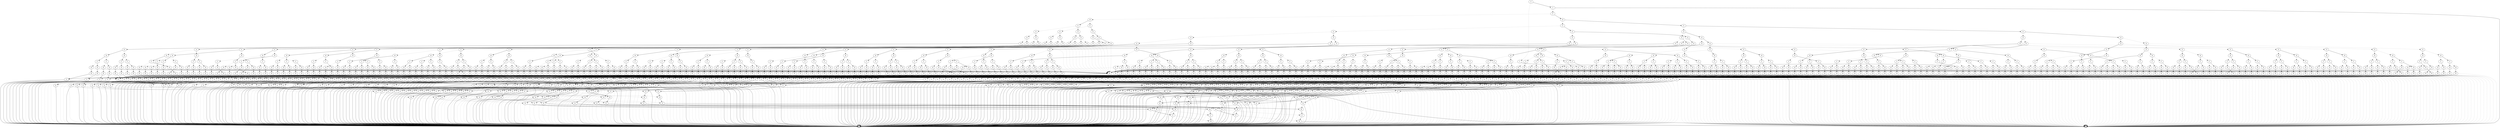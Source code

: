 digraph G {
0 [shape=box, label="0", style=filled, shape=box, height=0.3, width=0.3];
1 [shape=box, label="1", style=filled, shape=box, height=0.3, width=0.3];
14245 [label="0"];
14245 -> 13731 [style=dotted];
14245 -> 14244 [style=filled];
13731 [label="5"];
13731 -> 13729 [style=dotted];
13731 -> 13730 [style=filled];
13729 [label="6"];
13729 -> 52 [style=dotted];
13729 -> 13728 [style=filled];
52 [label="25"];
52 -> 0 [style=dotted];
52 -> 1 [style=filled];
13728 [label="20"];
13728 -> 52 [style=dotted];
13728 -> 1 [style=filled];
13730 [label="19"];
13730 -> 1 [style=dotted];
13730 -> 13728 [style=filled];
14244 [label="5"];
14244 -> 14243 [style=dotted];
14244 -> 1 [style=filled];
14243 [label="6"];
14243 -> 12794 [style=dotted];
14243 -> 14242 [style=filled];
12794 [label="10"];
12794 -> 12594 [style=dotted];
12794 -> 12793 [style=filled];
12594 [label="11"];
12594 -> 12494 [style=dotted];
12594 -> 12593 [style=filled];
12494 [label="12"];
12494 -> 12444 [style=dotted];
12494 -> 12493 [style=filled];
12444 [label="13"];
12444 -> 12419 [style=dotted];
12444 -> 12443 [style=filled];
12419 [label="14"];
12419 -> 12395 [style=dotted];
12419 -> 12418 [style=filled];
12395 [label="20"];
12395 -> 52 [style=dotted];
12395 -> 0 [style=filled];
12418 [label="15"];
12418 -> 12406 [style=dotted];
12418 -> 12417 [style=filled];
12406 [label="16"];
12406 -> 12400 [style=dotted];
12406 -> 12405 [style=filled];
12400 [label="17"];
12400 -> 12397 [style=dotted];
12400 -> 12399 [style=filled];
12397 [label="19"];
12397 -> 12395 [style=dotted];
12397 -> 12396 [style=filled];
12396 [label="20"];
12396 -> 52 [style=dotted];
12396 -> 562 [style=filled];
562 [label="21"];
562 -> 561 [style=dotted];
562 -> 0 [style=filled];
561 [label="22"];
561 -> 560 [style=dotted];
561 -> 0 [style=filled];
560 [label="23"];
560 -> 559 [style=dotted];
560 -> 0 [style=filled];
559 [label="24"];
559 -> 558 [style=dotted];
559 -> 0 [style=filled];
558 [label="25"];
558 -> 0 [style=dotted];
558 -> 503 [style=filled];
503 [label="26"];
503 -> 276 [style=dotted];
503 -> 0 [style=filled];
276 [label="27"];
276 -> 59 [style=dotted];
276 -> 0 [style=filled];
59 [label="28"];
59 -> 1 [style=dotted];
59 -> 0 [style=filled];
12399 [label="19"];
12399 -> 12395 [style=dotted];
12399 -> 12398 [style=filled];
12398 [label="20"];
12398 -> 52 [style=dotted];
12398 -> 567 [style=filled];
567 [label="21"];
567 -> 566 [style=dotted];
567 -> 0 [style=filled];
566 [label="22"];
566 -> 565 [style=dotted];
566 -> 0 [style=filled];
565 [label="23"];
565 -> 564 [style=dotted];
565 -> 0 [style=filled];
564 [label="24"];
564 -> 563 [style=dotted];
564 -> 0 [style=filled];
563 [label="25"];
563 -> 0 [style=dotted];
563 -> 509 [style=filled];
509 [label="26"];
509 -> 271 [style=dotted];
509 -> 0 [style=filled];
271 [label="27"];
271 -> 58 [style=dotted];
271 -> 0 [style=filled];
58 [label="28"];
58 -> 0 [style=dotted];
58 -> 1 [style=filled];
12405 [label="17"];
12405 -> 12402 [style=dotted];
12405 -> 12404 [style=filled];
12402 [label="19"];
12402 -> 12395 [style=dotted];
12402 -> 12401 [style=filled];
12401 [label="20"];
12401 -> 52 [style=dotted];
12401 -> 573 [style=filled];
573 [label="21"];
573 -> 572 [style=dotted];
573 -> 0 [style=filled];
572 [label="22"];
572 -> 571 [style=dotted];
572 -> 0 [style=filled];
571 [label="23"];
571 -> 570 [style=dotted];
571 -> 0 [style=filled];
570 [label="24"];
570 -> 569 [style=dotted];
570 -> 0 [style=filled];
569 [label="25"];
569 -> 0 [style=dotted];
569 -> 516 [style=filled];
516 [label="26"];
516 -> 278 [style=dotted];
516 -> 0 [style=filled];
278 [label="27"];
278 -> 0 [style=dotted];
278 -> 59 [style=filled];
12404 [label="19"];
12404 -> 12395 [style=dotted];
12404 -> 12403 [style=filled];
12403 [label="20"];
12403 -> 52 [style=dotted];
12403 -> 578 [style=filled];
578 [label="21"];
578 -> 577 [style=dotted];
578 -> 0 [style=filled];
577 [label="22"];
577 -> 576 [style=dotted];
577 -> 0 [style=filled];
576 [label="23"];
576 -> 575 [style=dotted];
576 -> 0 [style=filled];
575 [label="24"];
575 -> 574 [style=dotted];
575 -> 0 [style=filled];
574 [label="25"];
574 -> 0 [style=dotted];
574 -> 522 [style=filled];
522 [label="26"];
522 -> 273 [style=dotted];
522 -> 0 [style=filled];
273 [label="27"];
273 -> 0 [style=dotted];
273 -> 58 [style=filled];
12417 [label="16"];
12417 -> 12411 [style=dotted];
12417 -> 12416 [style=filled];
12411 [label="17"];
12411 -> 12408 [style=dotted];
12411 -> 12410 [style=filled];
12408 [label="19"];
12408 -> 12395 [style=dotted];
12408 -> 12407 [style=filled];
12407 [label="20"];
12407 -> 52 [style=dotted];
12407 -> 585 [style=filled];
585 [label="21"];
585 -> 584 [style=dotted];
585 -> 0 [style=filled];
584 [label="22"];
584 -> 583 [style=dotted];
584 -> 0 [style=filled];
583 [label="23"];
583 -> 582 [style=dotted];
583 -> 0 [style=filled];
582 [label="24"];
582 -> 581 [style=dotted];
582 -> 0 [style=filled];
581 [label="25"];
581 -> 0 [style=dotted];
581 -> 530 [style=filled];
530 [label="26"];
530 -> 0 [style=dotted];
530 -> 276 [style=filled];
12410 [label="19"];
12410 -> 12395 [style=dotted];
12410 -> 12409 [style=filled];
12409 [label="20"];
12409 -> 52 [style=dotted];
12409 -> 590 [style=filled];
590 [label="21"];
590 -> 589 [style=dotted];
590 -> 0 [style=filled];
589 [label="22"];
589 -> 588 [style=dotted];
589 -> 0 [style=filled];
588 [label="23"];
588 -> 587 [style=dotted];
588 -> 0 [style=filled];
587 [label="24"];
587 -> 586 [style=dotted];
587 -> 0 [style=filled];
586 [label="25"];
586 -> 0 [style=dotted];
586 -> 536 [style=filled];
536 [label="26"];
536 -> 0 [style=dotted];
536 -> 271 [style=filled];
12416 [label="17"];
12416 -> 12413 [style=dotted];
12416 -> 12415 [style=filled];
12413 [label="19"];
12413 -> 12395 [style=dotted];
12413 -> 12412 [style=filled];
12412 [label="20"];
12412 -> 52 [style=dotted];
12412 -> 596 [style=filled];
596 [label="21"];
596 -> 595 [style=dotted];
596 -> 0 [style=filled];
595 [label="22"];
595 -> 594 [style=dotted];
595 -> 0 [style=filled];
594 [label="23"];
594 -> 593 [style=dotted];
594 -> 0 [style=filled];
593 [label="24"];
593 -> 592 [style=dotted];
593 -> 0 [style=filled];
592 [label="25"];
592 -> 0 [style=dotted];
592 -> 543 [style=filled];
543 [label="26"];
543 -> 0 [style=dotted];
543 -> 278 [style=filled];
12415 [label="19"];
12415 -> 12395 [style=dotted];
12415 -> 12414 [style=filled];
12414 [label="20"];
12414 -> 52 [style=dotted];
12414 -> 601 [style=filled];
601 [label="21"];
601 -> 600 [style=dotted];
601 -> 0 [style=filled];
600 [label="22"];
600 -> 599 [style=dotted];
600 -> 0 [style=filled];
599 [label="23"];
599 -> 598 [style=dotted];
599 -> 0 [style=filled];
598 [label="24"];
598 -> 597 [style=dotted];
598 -> 0 [style=filled];
597 [label="25"];
597 -> 0 [style=dotted];
597 -> 549 [style=filled];
549 [label="26"];
549 -> 0 [style=dotted];
549 -> 273 [style=filled];
12443 [label="14"];
12443 -> 12395 [style=dotted];
12443 -> 12442 [style=filled];
12442 [label="15"];
12442 -> 12430 [style=dotted];
12442 -> 12441 [style=filled];
12430 [label="16"];
12430 -> 12424 [style=dotted];
12430 -> 12429 [style=filled];
12424 [label="17"];
12424 -> 12421 [style=dotted];
12424 -> 12423 [style=filled];
12421 [label="19"];
12421 -> 12395 [style=dotted];
12421 -> 12420 [style=filled];
12420 [label="20"];
12420 -> 52 [style=dotted];
12420 -> 648 [style=filled];
648 [label="21"];
648 -> 647 [style=dotted];
648 -> 0 [style=filled];
647 [label="22"];
647 -> 646 [style=dotted];
647 -> 0 [style=filled];
646 [label="23"];
646 -> 645 [style=dotted];
646 -> 0 [style=filled];
645 [label="24"];
645 -> 0 [style=dotted];
645 -> 558 [style=filled];
12423 [label="19"];
12423 -> 12395 [style=dotted];
12423 -> 12422 [style=filled];
12422 [label="20"];
12422 -> 52 [style=dotted];
12422 -> 652 [style=filled];
652 [label="21"];
652 -> 651 [style=dotted];
652 -> 0 [style=filled];
651 [label="22"];
651 -> 650 [style=dotted];
651 -> 0 [style=filled];
650 [label="23"];
650 -> 649 [style=dotted];
650 -> 0 [style=filled];
649 [label="24"];
649 -> 0 [style=dotted];
649 -> 563 [style=filled];
12429 [label="17"];
12429 -> 12426 [style=dotted];
12429 -> 12428 [style=filled];
12426 [label="19"];
12426 -> 12395 [style=dotted];
12426 -> 12425 [style=filled];
12425 [label="20"];
12425 -> 52 [style=dotted];
12425 -> 657 [style=filled];
657 [label="21"];
657 -> 656 [style=dotted];
657 -> 0 [style=filled];
656 [label="22"];
656 -> 655 [style=dotted];
656 -> 0 [style=filled];
655 [label="23"];
655 -> 654 [style=dotted];
655 -> 0 [style=filled];
654 [label="24"];
654 -> 0 [style=dotted];
654 -> 569 [style=filled];
12428 [label="19"];
12428 -> 12395 [style=dotted];
12428 -> 12427 [style=filled];
12427 [label="20"];
12427 -> 52 [style=dotted];
12427 -> 661 [style=filled];
661 [label="21"];
661 -> 660 [style=dotted];
661 -> 0 [style=filled];
660 [label="22"];
660 -> 659 [style=dotted];
660 -> 0 [style=filled];
659 [label="23"];
659 -> 658 [style=dotted];
659 -> 0 [style=filled];
658 [label="24"];
658 -> 0 [style=dotted];
658 -> 574 [style=filled];
12441 [label="16"];
12441 -> 12435 [style=dotted];
12441 -> 12440 [style=filled];
12435 [label="17"];
12435 -> 12432 [style=dotted];
12435 -> 12434 [style=filled];
12432 [label="19"];
12432 -> 12395 [style=dotted];
12432 -> 12431 [style=filled];
12431 [label="20"];
12431 -> 52 [style=dotted];
12431 -> 667 [style=filled];
667 [label="21"];
667 -> 666 [style=dotted];
667 -> 0 [style=filled];
666 [label="22"];
666 -> 665 [style=dotted];
666 -> 0 [style=filled];
665 [label="23"];
665 -> 664 [style=dotted];
665 -> 0 [style=filled];
664 [label="24"];
664 -> 0 [style=dotted];
664 -> 581 [style=filled];
12434 [label="19"];
12434 -> 12395 [style=dotted];
12434 -> 12433 [style=filled];
12433 [label="20"];
12433 -> 52 [style=dotted];
12433 -> 671 [style=filled];
671 [label="21"];
671 -> 670 [style=dotted];
671 -> 0 [style=filled];
670 [label="22"];
670 -> 669 [style=dotted];
670 -> 0 [style=filled];
669 [label="23"];
669 -> 668 [style=dotted];
669 -> 0 [style=filled];
668 [label="24"];
668 -> 0 [style=dotted];
668 -> 586 [style=filled];
12440 [label="17"];
12440 -> 12437 [style=dotted];
12440 -> 12439 [style=filled];
12437 [label="19"];
12437 -> 12395 [style=dotted];
12437 -> 12436 [style=filled];
12436 [label="20"];
12436 -> 52 [style=dotted];
12436 -> 676 [style=filled];
676 [label="21"];
676 -> 675 [style=dotted];
676 -> 0 [style=filled];
675 [label="22"];
675 -> 674 [style=dotted];
675 -> 0 [style=filled];
674 [label="23"];
674 -> 673 [style=dotted];
674 -> 0 [style=filled];
673 [label="24"];
673 -> 0 [style=dotted];
673 -> 592 [style=filled];
12439 [label="19"];
12439 -> 12395 [style=dotted];
12439 -> 12438 [style=filled];
12438 [label="20"];
12438 -> 52 [style=dotted];
12438 -> 680 [style=filled];
680 [label="21"];
680 -> 679 [style=dotted];
680 -> 0 [style=filled];
679 [label="22"];
679 -> 678 [style=dotted];
679 -> 0 [style=filled];
678 [label="23"];
678 -> 677 [style=dotted];
678 -> 0 [style=filled];
677 [label="24"];
677 -> 0 [style=dotted];
677 -> 597 [style=filled];
12493 [label="13"];
12493 -> 12468 [style=dotted];
12493 -> 12492 [style=filled];
12468 [label="14"];
12468 -> 12395 [style=dotted];
12468 -> 12467 [style=filled];
12467 [label="15"];
12467 -> 12455 [style=dotted];
12467 -> 12466 [style=filled];
12455 [label="16"];
12455 -> 12449 [style=dotted];
12455 -> 12454 [style=filled];
12449 [label="17"];
12449 -> 12446 [style=dotted];
12449 -> 12448 [style=filled];
12446 [label="19"];
12446 -> 12395 [style=dotted];
12446 -> 12445 [style=filled];
12445 [label="20"];
12445 -> 52 [style=dotted];
12445 -> 719 [style=filled];
719 [label="21"];
719 -> 718 [style=dotted];
719 -> 0 [style=filled];
718 [label="22"];
718 -> 717 [style=dotted];
718 -> 0 [style=filled];
717 [label="23"];
717 -> 0 [style=dotted];
717 -> 559 [style=filled];
12448 [label="19"];
12448 -> 12395 [style=dotted];
12448 -> 12447 [style=filled];
12447 [label="20"];
12447 -> 52 [style=dotted];
12447 -> 722 [style=filled];
722 [label="21"];
722 -> 721 [style=dotted];
722 -> 0 [style=filled];
721 [label="22"];
721 -> 720 [style=dotted];
721 -> 0 [style=filled];
720 [label="23"];
720 -> 0 [style=dotted];
720 -> 564 [style=filled];
12454 [label="17"];
12454 -> 12451 [style=dotted];
12454 -> 12453 [style=filled];
12451 [label="19"];
12451 -> 12395 [style=dotted];
12451 -> 12450 [style=filled];
12450 [label="20"];
12450 -> 52 [style=dotted];
12450 -> 726 [style=filled];
726 [label="21"];
726 -> 725 [style=dotted];
726 -> 0 [style=filled];
725 [label="22"];
725 -> 724 [style=dotted];
725 -> 0 [style=filled];
724 [label="23"];
724 -> 0 [style=dotted];
724 -> 570 [style=filled];
12453 [label="19"];
12453 -> 12395 [style=dotted];
12453 -> 12452 [style=filled];
12452 [label="20"];
12452 -> 52 [style=dotted];
12452 -> 729 [style=filled];
729 [label="21"];
729 -> 728 [style=dotted];
729 -> 0 [style=filled];
728 [label="22"];
728 -> 727 [style=dotted];
728 -> 0 [style=filled];
727 [label="23"];
727 -> 0 [style=dotted];
727 -> 575 [style=filled];
12466 [label="16"];
12466 -> 12460 [style=dotted];
12466 -> 12465 [style=filled];
12460 [label="17"];
12460 -> 12457 [style=dotted];
12460 -> 12459 [style=filled];
12457 [label="19"];
12457 -> 12395 [style=dotted];
12457 -> 12456 [style=filled];
12456 [label="20"];
12456 -> 52 [style=dotted];
12456 -> 734 [style=filled];
734 [label="21"];
734 -> 733 [style=dotted];
734 -> 0 [style=filled];
733 [label="22"];
733 -> 732 [style=dotted];
733 -> 0 [style=filled];
732 [label="23"];
732 -> 0 [style=dotted];
732 -> 582 [style=filled];
12459 [label="19"];
12459 -> 12395 [style=dotted];
12459 -> 12458 [style=filled];
12458 [label="20"];
12458 -> 52 [style=dotted];
12458 -> 737 [style=filled];
737 [label="21"];
737 -> 736 [style=dotted];
737 -> 0 [style=filled];
736 [label="22"];
736 -> 735 [style=dotted];
736 -> 0 [style=filled];
735 [label="23"];
735 -> 0 [style=dotted];
735 -> 587 [style=filled];
12465 [label="17"];
12465 -> 12462 [style=dotted];
12465 -> 12464 [style=filled];
12462 [label="19"];
12462 -> 12395 [style=dotted];
12462 -> 12461 [style=filled];
12461 [label="20"];
12461 -> 52 [style=dotted];
12461 -> 741 [style=filled];
741 [label="21"];
741 -> 740 [style=dotted];
741 -> 0 [style=filled];
740 [label="22"];
740 -> 739 [style=dotted];
740 -> 0 [style=filled];
739 [label="23"];
739 -> 0 [style=dotted];
739 -> 593 [style=filled];
12464 [label="19"];
12464 -> 12395 [style=dotted];
12464 -> 12463 [style=filled];
12463 [label="20"];
12463 -> 52 [style=dotted];
12463 -> 744 [style=filled];
744 [label="21"];
744 -> 743 [style=dotted];
744 -> 0 [style=filled];
743 [label="22"];
743 -> 742 [style=dotted];
743 -> 0 [style=filled];
742 [label="23"];
742 -> 0 [style=dotted];
742 -> 598 [style=filled];
12492 [label="14"];
12492 -> 12395 [style=dotted];
12492 -> 12491 [style=filled];
12491 [label="15"];
12491 -> 12479 [style=dotted];
12491 -> 12490 [style=filled];
12479 [label="16"];
12479 -> 12473 [style=dotted];
12479 -> 12478 [style=filled];
12473 [label="17"];
12473 -> 12470 [style=dotted];
12473 -> 12472 [style=filled];
12470 [label="19"];
12470 -> 12395 [style=dotted];
12470 -> 12469 [style=filled];
12469 [label="20"];
12469 -> 52 [style=dotted];
12469 -> 782 [style=filled];
782 [label="21"];
782 -> 781 [style=dotted];
782 -> 0 [style=filled];
781 [label="22"];
781 -> 780 [style=dotted];
781 -> 0 [style=filled];
780 [label="23"];
780 -> 0 [style=dotted];
780 -> 645 [style=filled];
12472 [label="19"];
12472 -> 12395 [style=dotted];
12472 -> 12471 [style=filled];
12471 [label="20"];
12471 -> 52 [style=dotted];
12471 -> 785 [style=filled];
785 [label="21"];
785 -> 784 [style=dotted];
785 -> 0 [style=filled];
784 [label="22"];
784 -> 783 [style=dotted];
784 -> 0 [style=filled];
783 [label="23"];
783 -> 0 [style=dotted];
783 -> 649 [style=filled];
12478 [label="17"];
12478 -> 12475 [style=dotted];
12478 -> 12477 [style=filled];
12475 [label="19"];
12475 -> 12395 [style=dotted];
12475 -> 12474 [style=filled];
12474 [label="20"];
12474 -> 52 [style=dotted];
12474 -> 789 [style=filled];
789 [label="21"];
789 -> 788 [style=dotted];
789 -> 0 [style=filled];
788 [label="22"];
788 -> 787 [style=dotted];
788 -> 0 [style=filled];
787 [label="23"];
787 -> 0 [style=dotted];
787 -> 654 [style=filled];
12477 [label="19"];
12477 -> 12395 [style=dotted];
12477 -> 12476 [style=filled];
12476 [label="20"];
12476 -> 52 [style=dotted];
12476 -> 792 [style=filled];
792 [label="21"];
792 -> 791 [style=dotted];
792 -> 0 [style=filled];
791 [label="22"];
791 -> 790 [style=dotted];
791 -> 0 [style=filled];
790 [label="23"];
790 -> 0 [style=dotted];
790 -> 658 [style=filled];
12490 [label="16"];
12490 -> 12484 [style=dotted];
12490 -> 12489 [style=filled];
12484 [label="17"];
12484 -> 12481 [style=dotted];
12484 -> 12483 [style=filled];
12481 [label="19"];
12481 -> 12395 [style=dotted];
12481 -> 12480 [style=filled];
12480 [label="20"];
12480 -> 52 [style=dotted];
12480 -> 797 [style=filled];
797 [label="21"];
797 -> 796 [style=dotted];
797 -> 0 [style=filled];
796 [label="22"];
796 -> 795 [style=dotted];
796 -> 0 [style=filled];
795 [label="23"];
795 -> 0 [style=dotted];
795 -> 664 [style=filled];
12483 [label="19"];
12483 -> 12395 [style=dotted];
12483 -> 12482 [style=filled];
12482 [label="20"];
12482 -> 52 [style=dotted];
12482 -> 800 [style=filled];
800 [label="21"];
800 -> 799 [style=dotted];
800 -> 0 [style=filled];
799 [label="22"];
799 -> 798 [style=dotted];
799 -> 0 [style=filled];
798 [label="23"];
798 -> 0 [style=dotted];
798 -> 668 [style=filled];
12489 [label="17"];
12489 -> 12486 [style=dotted];
12489 -> 12488 [style=filled];
12486 [label="19"];
12486 -> 12395 [style=dotted];
12486 -> 12485 [style=filled];
12485 [label="20"];
12485 -> 52 [style=dotted];
12485 -> 804 [style=filled];
804 [label="21"];
804 -> 803 [style=dotted];
804 -> 0 [style=filled];
803 [label="22"];
803 -> 802 [style=dotted];
803 -> 0 [style=filled];
802 [label="23"];
802 -> 0 [style=dotted];
802 -> 673 [style=filled];
12488 [label="19"];
12488 -> 12395 [style=dotted];
12488 -> 12487 [style=filled];
12487 [label="20"];
12487 -> 52 [style=dotted];
12487 -> 807 [style=filled];
807 [label="21"];
807 -> 806 [style=dotted];
807 -> 0 [style=filled];
806 [label="22"];
806 -> 805 [style=dotted];
806 -> 0 [style=filled];
805 [label="23"];
805 -> 0 [style=dotted];
805 -> 677 [style=filled];
12593 [label="12"];
12593 -> 12543 [style=dotted];
12593 -> 12592 [style=filled];
12543 [label="13"];
12543 -> 12518 [style=dotted];
12543 -> 12542 [style=filled];
12518 [label="14"];
12518 -> 12395 [style=dotted];
12518 -> 12517 [style=filled];
12517 [label="15"];
12517 -> 12505 [style=dotted];
12517 -> 12516 [style=filled];
12505 [label="16"];
12505 -> 12499 [style=dotted];
12505 -> 12504 [style=filled];
12499 [label="17"];
12499 -> 12496 [style=dotted];
12499 -> 12498 [style=filled];
12496 [label="19"];
12496 -> 12395 [style=dotted];
12496 -> 12495 [style=filled];
12495 [label="20"];
12495 -> 52 [style=dotted];
12495 -> 838 [style=filled];
838 [label="21"];
838 -> 837 [style=dotted];
838 -> 0 [style=filled];
837 [label="22"];
837 -> 0 [style=dotted];
837 -> 560 [style=filled];
12498 [label="19"];
12498 -> 12395 [style=dotted];
12498 -> 12497 [style=filled];
12497 [label="20"];
12497 -> 52 [style=dotted];
12497 -> 840 [style=filled];
840 [label="21"];
840 -> 839 [style=dotted];
840 -> 0 [style=filled];
839 [label="22"];
839 -> 0 [style=dotted];
839 -> 565 [style=filled];
12504 [label="17"];
12504 -> 12501 [style=dotted];
12504 -> 12503 [style=filled];
12501 [label="19"];
12501 -> 12395 [style=dotted];
12501 -> 12500 [style=filled];
12500 [label="20"];
12500 -> 52 [style=dotted];
12500 -> 843 [style=filled];
843 [label="21"];
843 -> 842 [style=dotted];
843 -> 0 [style=filled];
842 [label="22"];
842 -> 0 [style=dotted];
842 -> 571 [style=filled];
12503 [label="19"];
12503 -> 12395 [style=dotted];
12503 -> 12502 [style=filled];
12502 [label="20"];
12502 -> 52 [style=dotted];
12502 -> 845 [style=filled];
845 [label="21"];
845 -> 844 [style=dotted];
845 -> 0 [style=filled];
844 [label="22"];
844 -> 0 [style=dotted];
844 -> 576 [style=filled];
12516 [label="16"];
12516 -> 12510 [style=dotted];
12516 -> 12515 [style=filled];
12510 [label="17"];
12510 -> 12507 [style=dotted];
12510 -> 12509 [style=filled];
12507 [label="19"];
12507 -> 12395 [style=dotted];
12507 -> 12506 [style=filled];
12506 [label="20"];
12506 -> 52 [style=dotted];
12506 -> 849 [style=filled];
849 [label="21"];
849 -> 848 [style=dotted];
849 -> 0 [style=filled];
848 [label="22"];
848 -> 0 [style=dotted];
848 -> 583 [style=filled];
12509 [label="19"];
12509 -> 12395 [style=dotted];
12509 -> 12508 [style=filled];
12508 [label="20"];
12508 -> 52 [style=dotted];
12508 -> 851 [style=filled];
851 [label="21"];
851 -> 850 [style=dotted];
851 -> 0 [style=filled];
850 [label="22"];
850 -> 0 [style=dotted];
850 -> 588 [style=filled];
12515 [label="17"];
12515 -> 12512 [style=dotted];
12515 -> 12514 [style=filled];
12512 [label="19"];
12512 -> 12395 [style=dotted];
12512 -> 12511 [style=filled];
12511 [label="20"];
12511 -> 52 [style=dotted];
12511 -> 854 [style=filled];
854 [label="21"];
854 -> 853 [style=dotted];
854 -> 0 [style=filled];
853 [label="22"];
853 -> 0 [style=dotted];
853 -> 594 [style=filled];
12514 [label="19"];
12514 -> 12395 [style=dotted];
12514 -> 12513 [style=filled];
12513 [label="20"];
12513 -> 52 [style=dotted];
12513 -> 856 [style=filled];
856 [label="21"];
856 -> 855 [style=dotted];
856 -> 0 [style=filled];
855 [label="22"];
855 -> 0 [style=dotted];
855 -> 599 [style=filled];
12542 [label="14"];
12542 -> 12395 [style=dotted];
12542 -> 12541 [style=filled];
12541 [label="15"];
12541 -> 12529 [style=dotted];
12541 -> 12540 [style=filled];
12529 [label="16"];
12529 -> 12523 [style=dotted];
12529 -> 12528 [style=filled];
12523 [label="17"];
12523 -> 12520 [style=dotted];
12523 -> 12522 [style=filled];
12520 [label="19"];
12520 -> 12395 [style=dotted];
12520 -> 12519 [style=filled];
12519 [label="20"];
12519 -> 52 [style=dotted];
12519 -> 885 [style=filled];
885 [label="21"];
885 -> 884 [style=dotted];
885 -> 0 [style=filled];
884 [label="22"];
884 -> 0 [style=dotted];
884 -> 646 [style=filled];
12522 [label="19"];
12522 -> 12395 [style=dotted];
12522 -> 12521 [style=filled];
12521 [label="20"];
12521 -> 52 [style=dotted];
12521 -> 887 [style=filled];
887 [label="21"];
887 -> 886 [style=dotted];
887 -> 0 [style=filled];
886 [label="22"];
886 -> 0 [style=dotted];
886 -> 650 [style=filled];
12528 [label="17"];
12528 -> 12525 [style=dotted];
12528 -> 12527 [style=filled];
12525 [label="19"];
12525 -> 12395 [style=dotted];
12525 -> 12524 [style=filled];
12524 [label="20"];
12524 -> 52 [style=dotted];
12524 -> 890 [style=filled];
890 [label="21"];
890 -> 889 [style=dotted];
890 -> 0 [style=filled];
889 [label="22"];
889 -> 0 [style=dotted];
889 -> 655 [style=filled];
12527 [label="19"];
12527 -> 12395 [style=dotted];
12527 -> 12526 [style=filled];
12526 [label="20"];
12526 -> 52 [style=dotted];
12526 -> 892 [style=filled];
892 [label="21"];
892 -> 891 [style=dotted];
892 -> 0 [style=filled];
891 [label="22"];
891 -> 0 [style=dotted];
891 -> 659 [style=filled];
12540 [label="16"];
12540 -> 12534 [style=dotted];
12540 -> 12539 [style=filled];
12534 [label="17"];
12534 -> 12531 [style=dotted];
12534 -> 12533 [style=filled];
12531 [label="19"];
12531 -> 12395 [style=dotted];
12531 -> 12530 [style=filled];
12530 [label="20"];
12530 -> 52 [style=dotted];
12530 -> 896 [style=filled];
896 [label="21"];
896 -> 895 [style=dotted];
896 -> 0 [style=filled];
895 [label="22"];
895 -> 0 [style=dotted];
895 -> 665 [style=filled];
12533 [label="19"];
12533 -> 12395 [style=dotted];
12533 -> 12532 [style=filled];
12532 [label="20"];
12532 -> 52 [style=dotted];
12532 -> 898 [style=filled];
898 [label="21"];
898 -> 897 [style=dotted];
898 -> 0 [style=filled];
897 [label="22"];
897 -> 0 [style=dotted];
897 -> 669 [style=filled];
12539 [label="17"];
12539 -> 12536 [style=dotted];
12539 -> 12538 [style=filled];
12536 [label="19"];
12536 -> 12395 [style=dotted];
12536 -> 12535 [style=filled];
12535 [label="20"];
12535 -> 52 [style=dotted];
12535 -> 901 [style=filled];
901 [label="21"];
901 -> 900 [style=dotted];
901 -> 0 [style=filled];
900 [label="22"];
900 -> 0 [style=dotted];
900 -> 674 [style=filled];
12538 [label="19"];
12538 -> 12395 [style=dotted];
12538 -> 12537 [style=filled];
12537 [label="20"];
12537 -> 52 [style=dotted];
12537 -> 903 [style=filled];
903 [label="21"];
903 -> 902 [style=dotted];
903 -> 0 [style=filled];
902 [label="22"];
902 -> 0 [style=dotted];
902 -> 678 [style=filled];
12592 [label="13"];
12592 -> 12567 [style=dotted];
12592 -> 12591 [style=filled];
12567 [label="14"];
12567 -> 12395 [style=dotted];
12567 -> 12566 [style=filled];
12566 [label="15"];
12566 -> 12554 [style=dotted];
12566 -> 12565 [style=filled];
12554 [label="16"];
12554 -> 12548 [style=dotted];
12554 -> 12553 [style=filled];
12548 [label="17"];
12548 -> 12545 [style=dotted];
12548 -> 12547 [style=filled];
12545 [label="19"];
12545 -> 12395 [style=dotted];
12545 -> 12544 [style=filled];
12544 [label="20"];
12544 -> 52 [style=dotted];
12544 -> 933 [style=filled];
933 [label="21"];
933 -> 932 [style=dotted];
933 -> 0 [style=filled];
932 [label="22"];
932 -> 0 [style=dotted];
932 -> 717 [style=filled];
12547 [label="19"];
12547 -> 12395 [style=dotted];
12547 -> 12546 [style=filled];
12546 [label="20"];
12546 -> 52 [style=dotted];
12546 -> 935 [style=filled];
935 [label="21"];
935 -> 934 [style=dotted];
935 -> 0 [style=filled];
934 [label="22"];
934 -> 0 [style=dotted];
934 -> 720 [style=filled];
12553 [label="17"];
12553 -> 12550 [style=dotted];
12553 -> 12552 [style=filled];
12550 [label="19"];
12550 -> 12395 [style=dotted];
12550 -> 12549 [style=filled];
12549 [label="20"];
12549 -> 52 [style=dotted];
12549 -> 938 [style=filled];
938 [label="21"];
938 -> 937 [style=dotted];
938 -> 0 [style=filled];
937 [label="22"];
937 -> 0 [style=dotted];
937 -> 724 [style=filled];
12552 [label="19"];
12552 -> 12395 [style=dotted];
12552 -> 12551 [style=filled];
12551 [label="20"];
12551 -> 52 [style=dotted];
12551 -> 940 [style=filled];
940 [label="21"];
940 -> 939 [style=dotted];
940 -> 0 [style=filled];
939 [label="22"];
939 -> 0 [style=dotted];
939 -> 727 [style=filled];
12565 [label="16"];
12565 -> 12559 [style=dotted];
12565 -> 12564 [style=filled];
12559 [label="17"];
12559 -> 12556 [style=dotted];
12559 -> 12558 [style=filled];
12556 [label="19"];
12556 -> 12395 [style=dotted];
12556 -> 12555 [style=filled];
12555 [label="20"];
12555 -> 52 [style=dotted];
12555 -> 944 [style=filled];
944 [label="21"];
944 -> 943 [style=dotted];
944 -> 0 [style=filled];
943 [label="22"];
943 -> 0 [style=dotted];
943 -> 732 [style=filled];
12558 [label="19"];
12558 -> 12395 [style=dotted];
12558 -> 12557 [style=filled];
12557 [label="20"];
12557 -> 52 [style=dotted];
12557 -> 946 [style=filled];
946 [label="21"];
946 -> 945 [style=dotted];
946 -> 0 [style=filled];
945 [label="22"];
945 -> 0 [style=dotted];
945 -> 735 [style=filled];
12564 [label="17"];
12564 -> 12561 [style=dotted];
12564 -> 12563 [style=filled];
12561 [label="19"];
12561 -> 12395 [style=dotted];
12561 -> 12560 [style=filled];
12560 [label="20"];
12560 -> 52 [style=dotted];
12560 -> 949 [style=filled];
949 [label="21"];
949 -> 948 [style=dotted];
949 -> 0 [style=filled];
948 [label="22"];
948 -> 0 [style=dotted];
948 -> 739 [style=filled];
12563 [label="19"];
12563 -> 12395 [style=dotted];
12563 -> 12562 [style=filled];
12562 [label="20"];
12562 -> 52 [style=dotted];
12562 -> 951 [style=filled];
951 [label="21"];
951 -> 950 [style=dotted];
951 -> 0 [style=filled];
950 [label="22"];
950 -> 0 [style=dotted];
950 -> 742 [style=filled];
12591 [label="14"];
12591 -> 12395 [style=dotted];
12591 -> 12590 [style=filled];
12590 [label="15"];
12590 -> 12578 [style=dotted];
12590 -> 12589 [style=filled];
12578 [label="16"];
12578 -> 12572 [style=dotted];
12578 -> 12577 [style=filled];
12572 [label="17"];
12572 -> 12569 [style=dotted];
12572 -> 12571 [style=filled];
12569 [label="19"];
12569 -> 12395 [style=dotted];
12569 -> 12568 [style=filled];
12568 [label="20"];
12568 -> 52 [style=dotted];
12568 -> 980 [style=filled];
980 [label="21"];
980 -> 979 [style=dotted];
980 -> 0 [style=filled];
979 [label="22"];
979 -> 0 [style=dotted];
979 -> 780 [style=filled];
12571 [label="19"];
12571 -> 12395 [style=dotted];
12571 -> 12570 [style=filled];
12570 [label="20"];
12570 -> 52 [style=dotted];
12570 -> 982 [style=filled];
982 [label="21"];
982 -> 981 [style=dotted];
982 -> 0 [style=filled];
981 [label="22"];
981 -> 0 [style=dotted];
981 -> 783 [style=filled];
12577 [label="17"];
12577 -> 12574 [style=dotted];
12577 -> 12576 [style=filled];
12574 [label="19"];
12574 -> 12395 [style=dotted];
12574 -> 12573 [style=filled];
12573 [label="20"];
12573 -> 52 [style=dotted];
12573 -> 985 [style=filled];
985 [label="21"];
985 -> 984 [style=dotted];
985 -> 0 [style=filled];
984 [label="22"];
984 -> 0 [style=dotted];
984 -> 787 [style=filled];
12576 [label="19"];
12576 -> 12395 [style=dotted];
12576 -> 12575 [style=filled];
12575 [label="20"];
12575 -> 52 [style=dotted];
12575 -> 987 [style=filled];
987 [label="21"];
987 -> 986 [style=dotted];
987 -> 0 [style=filled];
986 [label="22"];
986 -> 0 [style=dotted];
986 -> 790 [style=filled];
12589 [label="16"];
12589 -> 12583 [style=dotted];
12589 -> 12588 [style=filled];
12583 [label="17"];
12583 -> 12580 [style=dotted];
12583 -> 12582 [style=filled];
12580 [label="19"];
12580 -> 12395 [style=dotted];
12580 -> 12579 [style=filled];
12579 [label="20"];
12579 -> 52 [style=dotted];
12579 -> 991 [style=filled];
991 [label="21"];
991 -> 990 [style=dotted];
991 -> 0 [style=filled];
990 [label="22"];
990 -> 0 [style=dotted];
990 -> 795 [style=filled];
12582 [label="19"];
12582 -> 12395 [style=dotted];
12582 -> 12581 [style=filled];
12581 [label="20"];
12581 -> 52 [style=dotted];
12581 -> 993 [style=filled];
993 [label="21"];
993 -> 992 [style=dotted];
993 -> 0 [style=filled];
992 [label="22"];
992 -> 0 [style=dotted];
992 -> 798 [style=filled];
12588 [label="17"];
12588 -> 12585 [style=dotted];
12588 -> 12587 [style=filled];
12585 [label="19"];
12585 -> 12395 [style=dotted];
12585 -> 12584 [style=filled];
12584 [label="20"];
12584 -> 52 [style=dotted];
12584 -> 996 [style=filled];
996 [label="21"];
996 -> 995 [style=dotted];
996 -> 0 [style=filled];
995 [label="22"];
995 -> 0 [style=dotted];
995 -> 802 [style=filled];
12587 [label="19"];
12587 -> 12395 [style=dotted];
12587 -> 12586 [style=filled];
12586 [label="20"];
12586 -> 52 [style=dotted];
12586 -> 998 [style=filled];
998 [label="21"];
998 -> 997 [style=dotted];
998 -> 0 [style=filled];
997 [label="22"];
997 -> 0 [style=dotted];
997 -> 805 [style=filled];
12793 [label="11"];
12793 -> 12693 [style=dotted];
12793 -> 12792 [style=filled];
12693 [label="12"];
12693 -> 12643 [style=dotted];
12693 -> 12692 [style=filled];
12643 [label="13"];
12643 -> 12618 [style=dotted];
12643 -> 12642 [style=filled];
12618 [label="14"];
12618 -> 12395 [style=dotted];
12618 -> 12617 [style=filled];
12617 [label="15"];
12617 -> 12605 [style=dotted];
12617 -> 12616 [style=filled];
12605 [label="16"];
12605 -> 12599 [style=dotted];
12605 -> 12604 [style=filled];
12599 [label="17"];
12599 -> 12596 [style=dotted];
12599 -> 12598 [style=filled];
12596 [label="19"];
12596 -> 12395 [style=dotted];
12596 -> 12595 [style=filled];
12595 [label="20"];
12595 -> 52 [style=dotted];
12595 -> 1021 [style=filled];
1021 [label="21"];
1021 -> 0 [style=dotted];
1021 -> 561 [style=filled];
12598 [label="19"];
12598 -> 12395 [style=dotted];
12598 -> 12597 [style=filled];
12597 [label="20"];
12597 -> 52 [style=dotted];
12597 -> 1022 [style=filled];
1022 [label="21"];
1022 -> 0 [style=dotted];
1022 -> 566 [style=filled];
12604 [label="17"];
12604 -> 12601 [style=dotted];
12604 -> 12603 [style=filled];
12601 [label="19"];
12601 -> 12395 [style=dotted];
12601 -> 12600 [style=filled];
12600 [label="20"];
12600 -> 52 [style=dotted];
12600 -> 1024 [style=filled];
1024 [label="21"];
1024 -> 0 [style=dotted];
1024 -> 572 [style=filled];
12603 [label="19"];
12603 -> 12395 [style=dotted];
12603 -> 12602 [style=filled];
12602 [label="20"];
12602 -> 52 [style=dotted];
12602 -> 1025 [style=filled];
1025 [label="21"];
1025 -> 0 [style=dotted];
1025 -> 577 [style=filled];
12616 [label="16"];
12616 -> 12610 [style=dotted];
12616 -> 12615 [style=filled];
12610 [label="17"];
12610 -> 12607 [style=dotted];
12610 -> 12609 [style=filled];
12607 [label="19"];
12607 -> 12395 [style=dotted];
12607 -> 12606 [style=filled];
12606 [label="20"];
12606 -> 52 [style=dotted];
12606 -> 1028 [style=filled];
1028 [label="21"];
1028 -> 0 [style=dotted];
1028 -> 584 [style=filled];
12609 [label="19"];
12609 -> 12395 [style=dotted];
12609 -> 12608 [style=filled];
12608 [label="20"];
12608 -> 52 [style=dotted];
12608 -> 1029 [style=filled];
1029 [label="21"];
1029 -> 0 [style=dotted];
1029 -> 589 [style=filled];
12615 [label="17"];
12615 -> 12612 [style=dotted];
12615 -> 12614 [style=filled];
12612 [label="19"];
12612 -> 12395 [style=dotted];
12612 -> 12611 [style=filled];
12611 [label="20"];
12611 -> 52 [style=dotted];
12611 -> 1031 [style=filled];
1031 [label="21"];
1031 -> 0 [style=dotted];
1031 -> 595 [style=filled];
12614 [label="19"];
12614 -> 12395 [style=dotted];
12614 -> 12613 [style=filled];
12613 [label="20"];
12613 -> 52 [style=dotted];
12613 -> 1032 [style=filled];
1032 [label="21"];
1032 -> 0 [style=dotted];
1032 -> 600 [style=filled];
12642 [label="14"];
12642 -> 12395 [style=dotted];
12642 -> 12641 [style=filled];
12641 [label="15"];
12641 -> 12629 [style=dotted];
12641 -> 12640 [style=filled];
12629 [label="16"];
12629 -> 12623 [style=dotted];
12629 -> 12628 [style=filled];
12623 [label="17"];
12623 -> 12620 [style=dotted];
12623 -> 12622 [style=filled];
12620 [label="19"];
12620 -> 12395 [style=dotted];
12620 -> 12619 [style=filled];
12619 [label="20"];
12619 -> 52 [style=dotted];
12619 -> 1052 [style=filled];
1052 [label="21"];
1052 -> 0 [style=dotted];
1052 -> 647 [style=filled];
12622 [label="19"];
12622 -> 12395 [style=dotted];
12622 -> 12621 [style=filled];
12621 [label="20"];
12621 -> 52 [style=dotted];
12621 -> 1053 [style=filled];
1053 [label="21"];
1053 -> 0 [style=dotted];
1053 -> 651 [style=filled];
12628 [label="17"];
12628 -> 12625 [style=dotted];
12628 -> 12627 [style=filled];
12625 [label="19"];
12625 -> 12395 [style=dotted];
12625 -> 12624 [style=filled];
12624 [label="20"];
12624 -> 52 [style=dotted];
12624 -> 1055 [style=filled];
1055 [label="21"];
1055 -> 0 [style=dotted];
1055 -> 656 [style=filled];
12627 [label="19"];
12627 -> 12395 [style=dotted];
12627 -> 12626 [style=filled];
12626 [label="20"];
12626 -> 52 [style=dotted];
12626 -> 1056 [style=filled];
1056 [label="21"];
1056 -> 0 [style=dotted];
1056 -> 660 [style=filled];
12640 [label="16"];
12640 -> 12634 [style=dotted];
12640 -> 12639 [style=filled];
12634 [label="17"];
12634 -> 12631 [style=dotted];
12634 -> 12633 [style=filled];
12631 [label="19"];
12631 -> 12395 [style=dotted];
12631 -> 12630 [style=filled];
12630 [label="20"];
12630 -> 52 [style=dotted];
12630 -> 1059 [style=filled];
1059 [label="21"];
1059 -> 0 [style=dotted];
1059 -> 666 [style=filled];
12633 [label="19"];
12633 -> 12395 [style=dotted];
12633 -> 12632 [style=filled];
12632 [label="20"];
12632 -> 52 [style=dotted];
12632 -> 1060 [style=filled];
1060 [label="21"];
1060 -> 0 [style=dotted];
1060 -> 670 [style=filled];
12639 [label="17"];
12639 -> 12636 [style=dotted];
12639 -> 12638 [style=filled];
12636 [label="19"];
12636 -> 12395 [style=dotted];
12636 -> 12635 [style=filled];
12635 [label="20"];
12635 -> 52 [style=dotted];
12635 -> 1062 [style=filled];
1062 [label="21"];
1062 -> 0 [style=dotted];
1062 -> 675 [style=filled];
12638 [label="19"];
12638 -> 12395 [style=dotted];
12638 -> 12637 [style=filled];
12637 [label="20"];
12637 -> 52 [style=dotted];
12637 -> 1063 [style=filled];
1063 [label="21"];
1063 -> 0 [style=dotted];
1063 -> 679 [style=filled];
12692 [label="13"];
12692 -> 12667 [style=dotted];
12692 -> 12691 [style=filled];
12667 [label="14"];
12667 -> 12395 [style=dotted];
12667 -> 12666 [style=filled];
12666 [label="15"];
12666 -> 12654 [style=dotted];
12666 -> 12665 [style=filled];
12654 [label="16"];
12654 -> 12648 [style=dotted];
12654 -> 12653 [style=filled];
12648 [label="17"];
12648 -> 12645 [style=dotted];
12648 -> 12647 [style=filled];
12645 [label="19"];
12645 -> 12395 [style=dotted];
12645 -> 12644 [style=filled];
12644 [label="20"];
12644 -> 52 [style=dotted];
12644 -> 1084 [style=filled];
1084 [label="21"];
1084 -> 0 [style=dotted];
1084 -> 718 [style=filled];
12647 [label="19"];
12647 -> 12395 [style=dotted];
12647 -> 12646 [style=filled];
12646 [label="20"];
12646 -> 52 [style=dotted];
12646 -> 1085 [style=filled];
1085 [label="21"];
1085 -> 0 [style=dotted];
1085 -> 721 [style=filled];
12653 [label="17"];
12653 -> 12650 [style=dotted];
12653 -> 12652 [style=filled];
12650 [label="19"];
12650 -> 12395 [style=dotted];
12650 -> 12649 [style=filled];
12649 [label="20"];
12649 -> 52 [style=dotted];
12649 -> 1087 [style=filled];
1087 [label="21"];
1087 -> 0 [style=dotted];
1087 -> 725 [style=filled];
12652 [label="19"];
12652 -> 12395 [style=dotted];
12652 -> 12651 [style=filled];
12651 [label="20"];
12651 -> 52 [style=dotted];
12651 -> 1088 [style=filled];
1088 [label="21"];
1088 -> 0 [style=dotted];
1088 -> 728 [style=filled];
12665 [label="16"];
12665 -> 12659 [style=dotted];
12665 -> 12664 [style=filled];
12659 [label="17"];
12659 -> 12656 [style=dotted];
12659 -> 12658 [style=filled];
12656 [label="19"];
12656 -> 12395 [style=dotted];
12656 -> 12655 [style=filled];
12655 [label="20"];
12655 -> 52 [style=dotted];
12655 -> 1091 [style=filled];
1091 [label="21"];
1091 -> 0 [style=dotted];
1091 -> 733 [style=filled];
12658 [label="19"];
12658 -> 12395 [style=dotted];
12658 -> 12657 [style=filled];
12657 [label="20"];
12657 -> 52 [style=dotted];
12657 -> 1092 [style=filled];
1092 [label="21"];
1092 -> 0 [style=dotted];
1092 -> 736 [style=filled];
12664 [label="17"];
12664 -> 12661 [style=dotted];
12664 -> 12663 [style=filled];
12661 [label="19"];
12661 -> 12395 [style=dotted];
12661 -> 12660 [style=filled];
12660 [label="20"];
12660 -> 52 [style=dotted];
12660 -> 1094 [style=filled];
1094 [label="21"];
1094 -> 0 [style=dotted];
1094 -> 740 [style=filled];
12663 [label="19"];
12663 -> 12395 [style=dotted];
12663 -> 12662 [style=filled];
12662 [label="20"];
12662 -> 52 [style=dotted];
12662 -> 1095 [style=filled];
1095 [label="21"];
1095 -> 0 [style=dotted];
1095 -> 743 [style=filled];
12691 [label="14"];
12691 -> 12395 [style=dotted];
12691 -> 12690 [style=filled];
12690 [label="15"];
12690 -> 12678 [style=dotted];
12690 -> 12689 [style=filled];
12678 [label="16"];
12678 -> 12672 [style=dotted];
12678 -> 12677 [style=filled];
12672 [label="17"];
12672 -> 12669 [style=dotted];
12672 -> 12671 [style=filled];
12669 [label="19"];
12669 -> 12395 [style=dotted];
12669 -> 12668 [style=filled];
12668 [label="20"];
12668 -> 52 [style=dotted];
12668 -> 1115 [style=filled];
1115 [label="21"];
1115 -> 0 [style=dotted];
1115 -> 781 [style=filled];
12671 [label="19"];
12671 -> 12395 [style=dotted];
12671 -> 12670 [style=filled];
12670 [label="20"];
12670 -> 52 [style=dotted];
12670 -> 1116 [style=filled];
1116 [label="21"];
1116 -> 0 [style=dotted];
1116 -> 784 [style=filled];
12677 [label="17"];
12677 -> 12674 [style=dotted];
12677 -> 12676 [style=filled];
12674 [label="19"];
12674 -> 12395 [style=dotted];
12674 -> 12673 [style=filled];
12673 [label="20"];
12673 -> 52 [style=dotted];
12673 -> 1118 [style=filled];
1118 [label="21"];
1118 -> 0 [style=dotted];
1118 -> 788 [style=filled];
12676 [label="19"];
12676 -> 12395 [style=dotted];
12676 -> 12675 [style=filled];
12675 [label="20"];
12675 -> 52 [style=dotted];
12675 -> 1119 [style=filled];
1119 [label="21"];
1119 -> 0 [style=dotted];
1119 -> 791 [style=filled];
12689 [label="16"];
12689 -> 12683 [style=dotted];
12689 -> 12688 [style=filled];
12683 [label="17"];
12683 -> 12680 [style=dotted];
12683 -> 12682 [style=filled];
12680 [label="19"];
12680 -> 12395 [style=dotted];
12680 -> 12679 [style=filled];
12679 [label="20"];
12679 -> 52 [style=dotted];
12679 -> 1122 [style=filled];
1122 [label="21"];
1122 -> 0 [style=dotted];
1122 -> 796 [style=filled];
12682 [label="19"];
12682 -> 12395 [style=dotted];
12682 -> 12681 [style=filled];
12681 [label="20"];
12681 -> 52 [style=dotted];
12681 -> 1123 [style=filled];
1123 [label="21"];
1123 -> 0 [style=dotted];
1123 -> 799 [style=filled];
12688 [label="17"];
12688 -> 12685 [style=dotted];
12688 -> 12687 [style=filled];
12685 [label="19"];
12685 -> 12395 [style=dotted];
12685 -> 12684 [style=filled];
12684 [label="20"];
12684 -> 52 [style=dotted];
12684 -> 1125 [style=filled];
1125 [label="21"];
1125 -> 0 [style=dotted];
1125 -> 803 [style=filled];
12687 [label="19"];
12687 -> 12395 [style=dotted];
12687 -> 12686 [style=filled];
12686 [label="20"];
12686 -> 52 [style=dotted];
12686 -> 1126 [style=filled];
1126 [label="21"];
1126 -> 0 [style=dotted];
1126 -> 806 [style=filled];
12792 [label="12"];
12792 -> 12742 [style=dotted];
12792 -> 12791 [style=filled];
12742 [label="13"];
12742 -> 12717 [style=dotted];
12742 -> 12741 [style=filled];
12717 [label="14"];
12717 -> 12395 [style=dotted];
12717 -> 12716 [style=filled];
12716 [label="15"];
12716 -> 12704 [style=dotted];
12716 -> 12715 [style=filled];
12704 [label="16"];
12704 -> 12698 [style=dotted];
12704 -> 12703 [style=filled];
12698 [label="17"];
12698 -> 12695 [style=dotted];
12698 -> 12697 [style=filled];
12695 [label="19"];
12695 -> 12395 [style=dotted];
12695 -> 12694 [style=filled];
12694 [label="20"];
12694 -> 52 [style=dotted];
12694 -> 1148 [style=filled];
1148 [label="21"];
1148 -> 0 [style=dotted];
1148 -> 837 [style=filled];
12697 [label="19"];
12697 -> 12395 [style=dotted];
12697 -> 12696 [style=filled];
12696 [label="20"];
12696 -> 52 [style=dotted];
12696 -> 1149 [style=filled];
1149 [label="21"];
1149 -> 0 [style=dotted];
1149 -> 839 [style=filled];
12703 [label="17"];
12703 -> 12700 [style=dotted];
12703 -> 12702 [style=filled];
12700 [label="19"];
12700 -> 12395 [style=dotted];
12700 -> 12699 [style=filled];
12699 [label="20"];
12699 -> 52 [style=dotted];
12699 -> 1151 [style=filled];
1151 [label="21"];
1151 -> 0 [style=dotted];
1151 -> 842 [style=filled];
12702 [label="19"];
12702 -> 12395 [style=dotted];
12702 -> 12701 [style=filled];
12701 [label="20"];
12701 -> 52 [style=dotted];
12701 -> 1152 [style=filled];
1152 [label="21"];
1152 -> 0 [style=dotted];
1152 -> 844 [style=filled];
12715 [label="16"];
12715 -> 12709 [style=dotted];
12715 -> 12714 [style=filled];
12709 [label="17"];
12709 -> 12706 [style=dotted];
12709 -> 12708 [style=filled];
12706 [label="19"];
12706 -> 12395 [style=dotted];
12706 -> 12705 [style=filled];
12705 [label="20"];
12705 -> 52 [style=dotted];
12705 -> 1155 [style=filled];
1155 [label="21"];
1155 -> 0 [style=dotted];
1155 -> 848 [style=filled];
12708 [label="19"];
12708 -> 12395 [style=dotted];
12708 -> 12707 [style=filled];
12707 [label="20"];
12707 -> 52 [style=dotted];
12707 -> 1156 [style=filled];
1156 [label="21"];
1156 -> 0 [style=dotted];
1156 -> 850 [style=filled];
12714 [label="17"];
12714 -> 12711 [style=dotted];
12714 -> 12713 [style=filled];
12711 [label="19"];
12711 -> 12395 [style=dotted];
12711 -> 12710 [style=filled];
12710 [label="20"];
12710 -> 52 [style=dotted];
12710 -> 1158 [style=filled];
1158 [label="21"];
1158 -> 0 [style=dotted];
1158 -> 853 [style=filled];
12713 [label="19"];
12713 -> 12395 [style=dotted];
12713 -> 12712 [style=filled];
12712 [label="20"];
12712 -> 52 [style=dotted];
12712 -> 1159 [style=filled];
1159 [label="21"];
1159 -> 0 [style=dotted];
1159 -> 855 [style=filled];
12741 [label="14"];
12741 -> 12395 [style=dotted];
12741 -> 12740 [style=filled];
12740 [label="15"];
12740 -> 12728 [style=dotted];
12740 -> 12739 [style=filled];
12728 [label="16"];
12728 -> 12722 [style=dotted];
12728 -> 12727 [style=filled];
12722 [label="17"];
12722 -> 12719 [style=dotted];
12722 -> 12721 [style=filled];
12719 [label="19"];
12719 -> 12395 [style=dotted];
12719 -> 12718 [style=filled];
12718 [label="20"];
12718 -> 52 [style=dotted];
12718 -> 1179 [style=filled];
1179 [label="21"];
1179 -> 0 [style=dotted];
1179 -> 884 [style=filled];
12721 [label="19"];
12721 -> 12395 [style=dotted];
12721 -> 12720 [style=filled];
12720 [label="20"];
12720 -> 52 [style=dotted];
12720 -> 1180 [style=filled];
1180 [label="21"];
1180 -> 0 [style=dotted];
1180 -> 886 [style=filled];
12727 [label="17"];
12727 -> 12724 [style=dotted];
12727 -> 12726 [style=filled];
12724 [label="19"];
12724 -> 12395 [style=dotted];
12724 -> 12723 [style=filled];
12723 [label="20"];
12723 -> 52 [style=dotted];
12723 -> 1182 [style=filled];
1182 [label="21"];
1182 -> 0 [style=dotted];
1182 -> 889 [style=filled];
12726 [label="19"];
12726 -> 12395 [style=dotted];
12726 -> 12725 [style=filled];
12725 [label="20"];
12725 -> 52 [style=dotted];
12725 -> 1183 [style=filled];
1183 [label="21"];
1183 -> 0 [style=dotted];
1183 -> 891 [style=filled];
12739 [label="16"];
12739 -> 12733 [style=dotted];
12739 -> 12738 [style=filled];
12733 [label="17"];
12733 -> 12730 [style=dotted];
12733 -> 12732 [style=filled];
12730 [label="19"];
12730 -> 12395 [style=dotted];
12730 -> 12729 [style=filled];
12729 [label="20"];
12729 -> 52 [style=dotted];
12729 -> 1186 [style=filled];
1186 [label="21"];
1186 -> 0 [style=dotted];
1186 -> 895 [style=filled];
12732 [label="19"];
12732 -> 12395 [style=dotted];
12732 -> 12731 [style=filled];
12731 [label="20"];
12731 -> 52 [style=dotted];
12731 -> 1187 [style=filled];
1187 [label="21"];
1187 -> 0 [style=dotted];
1187 -> 897 [style=filled];
12738 [label="17"];
12738 -> 12735 [style=dotted];
12738 -> 12737 [style=filled];
12735 [label="19"];
12735 -> 12395 [style=dotted];
12735 -> 12734 [style=filled];
12734 [label="20"];
12734 -> 52 [style=dotted];
12734 -> 1189 [style=filled];
1189 [label="21"];
1189 -> 0 [style=dotted];
1189 -> 900 [style=filled];
12737 [label="19"];
12737 -> 12395 [style=dotted];
12737 -> 12736 [style=filled];
12736 [label="20"];
12736 -> 52 [style=dotted];
12736 -> 1190 [style=filled];
1190 [label="21"];
1190 -> 0 [style=dotted];
1190 -> 902 [style=filled];
12791 [label="13"];
12791 -> 12766 [style=dotted];
12791 -> 12790 [style=filled];
12766 [label="14"];
12766 -> 12395 [style=dotted];
12766 -> 12765 [style=filled];
12765 [label="15"];
12765 -> 12753 [style=dotted];
12765 -> 12764 [style=filled];
12753 [label="16"];
12753 -> 12747 [style=dotted];
12753 -> 12752 [style=filled];
12747 [label="17"];
12747 -> 12744 [style=dotted];
12747 -> 12746 [style=filled];
12744 [label="19"];
12744 -> 12395 [style=dotted];
12744 -> 12743 [style=filled];
12743 [label="20"];
12743 -> 52 [style=dotted];
12743 -> 1211 [style=filled];
1211 [label="21"];
1211 -> 0 [style=dotted];
1211 -> 932 [style=filled];
12746 [label="19"];
12746 -> 12395 [style=dotted];
12746 -> 12745 [style=filled];
12745 [label="20"];
12745 -> 52 [style=dotted];
12745 -> 1212 [style=filled];
1212 [label="21"];
1212 -> 0 [style=dotted];
1212 -> 934 [style=filled];
12752 [label="17"];
12752 -> 12749 [style=dotted];
12752 -> 12751 [style=filled];
12749 [label="19"];
12749 -> 12395 [style=dotted];
12749 -> 12748 [style=filled];
12748 [label="20"];
12748 -> 52 [style=dotted];
12748 -> 1214 [style=filled];
1214 [label="21"];
1214 -> 0 [style=dotted];
1214 -> 937 [style=filled];
12751 [label="19"];
12751 -> 12395 [style=dotted];
12751 -> 12750 [style=filled];
12750 [label="20"];
12750 -> 52 [style=dotted];
12750 -> 1215 [style=filled];
1215 [label="21"];
1215 -> 0 [style=dotted];
1215 -> 939 [style=filled];
12764 [label="16"];
12764 -> 12758 [style=dotted];
12764 -> 12763 [style=filled];
12758 [label="17"];
12758 -> 12755 [style=dotted];
12758 -> 12757 [style=filled];
12755 [label="19"];
12755 -> 12395 [style=dotted];
12755 -> 12754 [style=filled];
12754 [label="20"];
12754 -> 52 [style=dotted];
12754 -> 1218 [style=filled];
1218 [label="21"];
1218 -> 0 [style=dotted];
1218 -> 943 [style=filled];
12757 [label="19"];
12757 -> 12395 [style=dotted];
12757 -> 12756 [style=filled];
12756 [label="20"];
12756 -> 52 [style=dotted];
12756 -> 1219 [style=filled];
1219 [label="21"];
1219 -> 0 [style=dotted];
1219 -> 945 [style=filled];
12763 [label="17"];
12763 -> 12760 [style=dotted];
12763 -> 12762 [style=filled];
12760 [label="19"];
12760 -> 12395 [style=dotted];
12760 -> 12759 [style=filled];
12759 [label="20"];
12759 -> 52 [style=dotted];
12759 -> 1221 [style=filled];
1221 [label="21"];
1221 -> 0 [style=dotted];
1221 -> 948 [style=filled];
12762 [label="19"];
12762 -> 12395 [style=dotted];
12762 -> 12761 [style=filled];
12761 [label="20"];
12761 -> 52 [style=dotted];
12761 -> 1222 [style=filled];
1222 [label="21"];
1222 -> 0 [style=dotted];
1222 -> 950 [style=filled];
12790 [label="14"];
12790 -> 12395 [style=dotted];
12790 -> 12789 [style=filled];
12789 [label="15"];
12789 -> 12777 [style=dotted];
12789 -> 12788 [style=filled];
12777 [label="16"];
12777 -> 12771 [style=dotted];
12777 -> 12776 [style=filled];
12771 [label="17"];
12771 -> 12768 [style=dotted];
12771 -> 12770 [style=filled];
12768 [label="19"];
12768 -> 12395 [style=dotted];
12768 -> 12767 [style=filled];
12767 [label="20"];
12767 -> 52 [style=dotted];
12767 -> 1242 [style=filled];
1242 [label="21"];
1242 -> 0 [style=dotted];
1242 -> 979 [style=filled];
12770 [label="19"];
12770 -> 12395 [style=dotted];
12770 -> 12769 [style=filled];
12769 [label="20"];
12769 -> 52 [style=dotted];
12769 -> 1243 [style=filled];
1243 [label="21"];
1243 -> 0 [style=dotted];
1243 -> 981 [style=filled];
12776 [label="17"];
12776 -> 12773 [style=dotted];
12776 -> 12775 [style=filled];
12773 [label="19"];
12773 -> 12395 [style=dotted];
12773 -> 12772 [style=filled];
12772 [label="20"];
12772 -> 52 [style=dotted];
12772 -> 1245 [style=filled];
1245 [label="21"];
1245 -> 0 [style=dotted];
1245 -> 984 [style=filled];
12775 [label="19"];
12775 -> 12395 [style=dotted];
12775 -> 12774 [style=filled];
12774 [label="20"];
12774 -> 52 [style=dotted];
12774 -> 1246 [style=filled];
1246 [label="21"];
1246 -> 0 [style=dotted];
1246 -> 986 [style=filled];
12788 [label="16"];
12788 -> 12782 [style=dotted];
12788 -> 12787 [style=filled];
12782 [label="17"];
12782 -> 12779 [style=dotted];
12782 -> 12781 [style=filled];
12779 [label="19"];
12779 -> 12395 [style=dotted];
12779 -> 12778 [style=filled];
12778 [label="20"];
12778 -> 52 [style=dotted];
12778 -> 1249 [style=filled];
1249 [label="21"];
1249 -> 0 [style=dotted];
1249 -> 990 [style=filled];
12781 [label="19"];
12781 -> 12395 [style=dotted];
12781 -> 12780 [style=filled];
12780 [label="20"];
12780 -> 52 [style=dotted];
12780 -> 1250 [style=filled];
1250 [label="21"];
1250 -> 0 [style=dotted];
1250 -> 992 [style=filled];
12787 [label="17"];
12787 -> 12784 [style=dotted];
12787 -> 12786 [style=filled];
12784 [label="19"];
12784 -> 12395 [style=dotted];
12784 -> 12783 [style=filled];
12783 [label="20"];
12783 -> 52 [style=dotted];
12783 -> 1252 [style=filled];
1252 [label="21"];
1252 -> 0 [style=dotted];
1252 -> 995 [style=filled];
12786 [label="19"];
12786 -> 12395 [style=dotted];
12786 -> 12785 [style=filled];
12785 [label="20"];
12785 -> 52 [style=dotted];
12785 -> 1253 [style=filled];
1253 [label="21"];
1253 -> 0 [style=dotted];
1253 -> 997 [style=filled];
14242 [label="10"];
14242 -> 13986 [style=dotted];
14242 -> 14241 [style=filled];
13986 [label="11"];
13986 -> 13858 [style=dotted];
13986 -> 13985 [style=filled];
13858 [label="12"];
13858 -> 13794 [style=dotted];
13858 -> 13857 [style=filled];
13794 [label="13"];
13794 -> 13762 [style=dotted];
13794 -> 13793 [style=filled];
13762 [label="14"];
13762 -> 13746 [style=dotted];
13762 -> 13761 [style=filled];
13746 [label="15"];
13746 -> 13738 [style=dotted];
13746 -> 13745 [style=filled];
13738 [label="16"];
13738 -> 13734 [style=dotted];
13738 -> 13737 [style=filled];
13734 [label="17"];
13734 -> 13732 [style=dotted];
13734 -> 13733 [style=filled];
13732 [label="19"];
13732 -> 12395 [style=dotted];
13732 -> 2537 [style=filled];
2537 [label="20"];
2537 -> 1 [style=dotted];
2537 -> 508 [style=filled];
508 [label="21"];
508 -> 507 [style=dotted];
508 -> 0 [style=filled];
507 [label="22"];
507 -> 506 [style=dotted];
507 -> 0 [style=filled];
506 [label="23"];
506 -> 505 [style=dotted];
506 -> 0 [style=filled];
505 [label="24"];
505 -> 504 [style=dotted];
505 -> 0 [style=filled];
504 [label="25"];
504 -> 503 [style=dotted];
504 -> 0 [style=filled];
13733 [label="19"];
13733 -> 12395 [style=dotted];
13733 -> 2538 [style=filled];
2538 [label="20"];
2538 -> 1 [style=dotted];
2538 -> 514 [style=filled];
514 [label="21"];
514 -> 513 [style=dotted];
514 -> 0 [style=filled];
513 [label="22"];
513 -> 512 [style=dotted];
513 -> 0 [style=filled];
512 [label="23"];
512 -> 511 [style=dotted];
512 -> 0 [style=filled];
511 [label="24"];
511 -> 510 [style=dotted];
511 -> 0 [style=filled];
510 [label="25"];
510 -> 509 [style=dotted];
510 -> 0 [style=filled];
13737 [label="17"];
13737 -> 13735 [style=dotted];
13737 -> 13736 [style=filled];
13735 [label="19"];
13735 -> 12395 [style=dotted];
13735 -> 2540 [style=filled];
2540 [label="20"];
2540 -> 1 [style=dotted];
2540 -> 521 [style=filled];
521 [label="21"];
521 -> 520 [style=dotted];
521 -> 0 [style=filled];
520 [label="22"];
520 -> 519 [style=dotted];
520 -> 0 [style=filled];
519 [label="23"];
519 -> 518 [style=dotted];
519 -> 0 [style=filled];
518 [label="24"];
518 -> 517 [style=dotted];
518 -> 0 [style=filled];
517 [label="25"];
517 -> 516 [style=dotted];
517 -> 0 [style=filled];
13736 [label="19"];
13736 -> 12395 [style=dotted];
13736 -> 2541 [style=filled];
2541 [label="20"];
2541 -> 1 [style=dotted];
2541 -> 527 [style=filled];
527 [label="21"];
527 -> 526 [style=dotted];
527 -> 0 [style=filled];
526 [label="22"];
526 -> 525 [style=dotted];
526 -> 0 [style=filled];
525 [label="23"];
525 -> 524 [style=dotted];
525 -> 0 [style=filled];
524 [label="24"];
524 -> 523 [style=dotted];
524 -> 0 [style=filled];
523 [label="25"];
523 -> 522 [style=dotted];
523 -> 0 [style=filled];
13745 [label="16"];
13745 -> 13741 [style=dotted];
13745 -> 13744 [style=filled];
13741 [label="17"];
13741 -> 13739 [style=dotted];
13741 -> 13740 [style=filled];
13739 [label="19"];
13739 -> 12395 [style=dotted];
13739 -> 2544 [style=filled];
2544 [label="20"];
2544 -> 1 [style=dotted];
2544 -> 535 [style=filled];
535 [label="21"];
535 -> 534 [style=dotted];
535 -> 0 [style=filled];
534 [label="22"];
534 -> 533 [style=dotted];
534 -> 0 [style=filled];
533 [label="23"];
533 -> 532 [style=dotted];
533 -> 0 [style=filled];
532 [label="24"];
532 -> 531 [style=dotted];
532 -> 0 [style=filled];
531 [label="25"];
531 -> 530 [style=dotted];
531 -> 0 [style=filled];
13740 [label="19"];
13740 -> 12395 [style=dotted];
13740 -> 2545 [style=filled];
2545 [label="20"];
2545 -> 1 [style=dotted];
2545 -> 541 [style=filled];
541 [label="21"];
541 -> 540 [style=dotted];
541 -> 0 [style=filled];
540 [label="22"];
540 -> 539 [style=dotted];
540 -> 0 [style=filled];
539 [label="23"];
539 -> 538 [style=dotted];
539 -> 0 [style=filled];
538 [label="24"];
538 -> 537 [style=dotted];
538 -> 0 [style=filled];
537 [label="25"];
537 -> 536 [style=dotted];
537 -> 0 [style=filled];
13744 [label="17"];
13744 -> 13742 [style=dotted];
13744 -> 13743 [style=filled];
13742 [label="19"];
13742 -> 12395 [style=dotted];
13742 -> 2547 [style=filled];
2547 [label="20"];
2547 -> 1 [style=dotted];
2547 -> 548 [style=filled];
548 [label="21"];
548 -> 547 [style=dotted];
548 -> 0 [style=filled];
547 [label="22"];
547 -> 546 [style=dotted];
547 -> 0 [style=filled];
546 [label="23"];
546 -> 545 [style=dotted];
546 -> 0 [style=filled];
545 [label="24"];
545 -> 544 [style=dotted];
545 -> 0 [style=filled];
544 [label="25"];
544 -> 543 [style=dotted];
544 -> 0 [style=filled];
13743 [label="19"];
13743 -> 12395 [style=dotted];
13743 -> 2548 [style=filled];
2548 [label="20"];
2548 -> 1 [style=dotted];
2548 -> 554 [style=filled];
554 [label="21"];
554 -> 553 [style=dotted];
554 -> 0 [style=filled];
553 [label="22"];
553 -> 552 [style=dotted];
553 -> 0 [style=filled];
552 [label="23"];
552 -> 551 [style=dotted];
552 -> 0 [style=filled];
551 [label="24"];
551 -> 550 [style=dotted];
551 -> 0 [style=filled];
550 [label="25"];
550 -> 549 [style=dotted];
550 -> 0 [style=filled];
13761 [label="15"];
13761 -> 13753 [style=dotted];
13761 -> 13760 [style=filled];
13753 [label="16"];
13753 -> 13749 [style=dotted];
13753 -> 13752 [style=filled];
13749 [label="17"];
13749 -> 13747 [style=dotted];
13749 -> 13748 [style=filled];
13747 [label="19"];
13747 -> 12395 [style=dotted];
13747 -> 2552 [style=filled];
2552 [label="20"];
2552 -> 1 [style=dotted];
2552 -> 562 [style=filled];
13748 [label="19"];
13748 -> 12395 [style=dotted];
13748 -> 2553 [style=filled];
2553 [label="20"];
2553 -> 1 [style=dotted];
2553 -> 567 [style=filled];
13752 [label="17"];
13752 -> 13750 [style=dotted];
13752 -> 13751 [style=filled];
13750 [label="19"];
13750 -> 12395 [style=dotted];
13750 -> 2555 [style=filled];
2555 [label="20"];
2555 -> 1 [style=dotted];
2555 -> 573 [style=filled];
13751 [label="19"];
13751 -> 12395 [style=dotted];
13751 -> 2556 [style=filled];
2556 [label="20"];
2556 -> 1 [style=dotted];
2556 -> 578 [style=filled];
13760 [label="16"];
13760 -> 13756 [style=dotted];
13760 -> 13759 [style=filled];
13756 [label="17"];
13756 -> 13754 [style=dotted];
13756 -> 13755 [style=filled];
13754 [label="19"];
13754 -> 12395 [style=dotted];
13754 -> 2559 [style=filled];
2559 [label="20"];
2559 -> 1 [style=dotted];
2559 -> 585 [style=filled];
13755 [label="19"];
13755 -> 12395 [style=dotted];
13755 -> 2560 [style=filled];
2560 [label="20"];
2560 -> 1 [style=dotted];
2560 -> 590 [style=filled];
13759 [label="17"];
13759 -> 13757 [style=dotted];
13759 -> 13758 [style=filled];
13757 [label="19"];
13757 -> 12395 [style=dotted];
13757 -> 2562 [style=filled];
2562 [label="20"];
2562 -> 1 [style=dotted];
2562 -> 596 [style=filled];
13758 [label="19"];
13758 -> 12395 [style=dotted];
13758 -> 2563 [style=filled];
2563 [label="20"];
2563 -> 1 [style=dotted];
2563 -> 601 [style=filled];
13793 [label="14"];
13793 -> 13777 [style=dotted];
13793 -> 13792 [style=filled];
13777 [label="15"];
13777 -> 13769 [style=dotted];
13777 -> 13776 [style=filled];
13769 [label="16"];
13769 -> 13765 [style=dotted];
13769 -> 13768 [style=filled];
13765 [label="17"];
13765 -> 13763 [style=dotted];
13765 -> 13764 [style=filled];
13763 [label="19"];
13763 -> 12395 [style=dotted];
13763 -> 2568 [style=filled];
2568 [label="20"];
2568 -> 1 [style=dotted];
2568 -> 609 [style=filled];
609 [label="21"];
609 -> 608 [style=dotted];
609 -> 0 [style=filled];
608 [label="22"];
608 -> 607 [style=dotted];
608 -> 0 [style=filled];
607 [label="23"];
607 -> 606 [style=dotted];
607 -> 0 [style=filled];
606 [label="24"];
606 -> 0 [style=dotted];
606 -> 504 [style=filled];
13764 [label="19"];
13764 -> 12395 [style=dotted];
13764 -> 2569 [style=filled];
2569 [label="20"];
2569 -> 1 [style=dotted];
2569 -> 613 [style=filled];
613 [label="21"];
613 -> 612 [style=dotted];
613 -> 0 [style=filled];
612 [label="22"];
612 -> 611 [style=dotted];
612 -> 0 [style=filled];
611 [label="23"];
611 -> 610 [style=dotted];
611 -> 0 [style=filled];
610 [label="24"];
610 -> 0 [style=dotted];
610 -> 510 [style=filled];
13768 [label="17"];
13768 -> 13766 [style=dotted];
13768 -> 13767 [style=filled];
13766 [label="19"];
13766 -> 12395 [style=dotted];
13766 -> 2571 [style=filled];
2571 [label="20"];
2571 -> 1 [style=dotted];
2571 -> 618 [style=filled];
618 [label="21"];
618 -> 617 [style=dotted];
618 -> 0 [style=filled];
617 [label="22"];
617 -> 616 [style=dotted];
617 -> 0 [style=filled];
616 [label="23"];
616 -> 615 [style=dotted];
616 -> 0 [style=filled];
615 [label="24"];
615 -> 0 [style=dotted];
615 -> 517 [style=filled];
13767 [label="19"];
13767 -> 12395 [style=dotted];
13767 -> 2572 [style=filled];
2572 [label="20"];
2572 -> 1 [style=dotted];
2572 -> 622 [style=filled];
622 [label="21"];
622 -> 621 [style=dotted];
622 -> 0 [style=filled];
621 [label="22"];
621 -> 620 [style=dotted];
621 -> 0 [style=filled];
620 [label="23"];
620 -> 619 [style=dotted];
620 -> 0 [style=filled];
619 [label="24"];
619 -> 0 [style=dotted];
619 -> 523 [style=filled];
13776 [label="16"];
13776 -> 13772 [style=dotted];
13776 -> 13775 [style=filled];
13772 [label="17"];
13772 -> 13770 [style=dotted];
13772 -> 13771 [style=filled];
13770 [label="19"];
13770 -> 12395 [style=dotted];
13770 -> 2575 [style=filled];
2575 [label="20"];
2575 -> 1 [style=dotted];
2575 -> 628 [style=filled];
628 [label="21"];
628 -> 627 [style=dotted];
628 -> 0 [style=filled];
627 [label="22"];
627 -> 626 [style=dotted];
627 -> 0 [style=filled];
626 [label="23"];
626 -> 625 [style=dotted];
626 -> 0 [style=filled];
625 [label="24"];
625 -> 0 [style=dotted];
625 -> 531 [style=filled];
13771 [label="19"];
13771 -> 12395 [style=dotted];
13771 -> 2576 [style=filled];
2576 [label="20"];
2576 -> 1 [style=dotted];
2576 -> 632 [style=filled];
632 [label="21"];
632 -> 631 [style=dotted];
632 -> 0 [style=filled];
631 [label="22"];
631 -> 630 [style=dotted];
631 -> 0 [style=filled];
630 [label="23"];
630 -> 629 [style=dotted];
630 -> 0 [style=filled];
629 [label="24"];
629 -> 0 [style=dotted];
629 -> 537 [style=filled];
13775 [label="17"];
13775 -> 13773 [style=dotted];
13775 -> 13774 [style=filled];
13773 [label="19"];
13773 -> 12395 [style=dotted];
13773 -> 2578 [style=filled];
2578 [label="20"];
2578 -> 1 [style=dotted];
2578 -> 637 [style=filled];
637 [label="21"];
637 -> 636 [style=dotted];
637 -> 0 [style=filled];
636 [label="22"];
636 -> 635 [style=dotted];
636 -> 0 [style=filled];
635 [label="23"];
635 -> 634 [style=dotted];
635 -> 0 [style=filled];
634 [label="24"];
634 -> 0 [style=dotted];
634 -> 544 [style=filled];
13774 [label="19"];
13774 -> 12395 [style=dotted];
13774 -> 2579 [style=filled];
2579 [label="20"];
2579 -> 1 [style=dotted];
2579 -> 641 [style=filled];
641 [label="21"];
641 -> 640 [style=dotted];
641 -> 0 [style=filled];
640 [label="22"];
640 -> 639 [style=dotted];
640 -> 0 [style=filled];
639 [label="23"];
639 -> 638 [style=dotted];
639 -> 0 [style=filled];
638 [label="24"];
638 -> 0 [style=dotted];
638 -> 550 [style=filled];
13792 [label="15"];
13792 -> 13784 [style=dotted];
13792 -> 13791 [style=filled];
13784 [label="16"];
13784 -> 13780 [style=dotted];
13784 -> 13783 [style=filled];
13780 [label="17"];
13780 -> 13778 [style=dotted];
13780 -> 13779 [style=filled];
13778 [label="19"];
13778 -> 12395 [style=dotted];
13778 -> 2583 [style=filled];
2583 [label="20"];
2583 -> 1 [style=dotted];
2583 -> 648 [style=filled];
13779 [label="19"];
13779 -> 12395 [style=dotted];
13779 -> 2584 [style=filled];
2584 [label="20"];
2584 -> 1 [style=dotted];
2584 -> 652 [style=filled];
13783 [label="17"];
13783 -> 13781 [style=dotted];
13783 -> 13782 [style=filled];
13781 [label="19"];
13781 -> 12395 [style=dotted];
13781 -> 2586 [style=filled];
2586 [label="20"];
2586 -> 1 [style=dotted];
2586 -> 657 [style=filled];
13782 [label="19"];
13782 -> 12395 [style=dotted];
13782 -> 2587 [style=filled];
2587 [label="20"];
2587 -> 1 [style=dotted];
2587 -> 661 [style=filled];
13791 [label="16"];
13791 -> 13787 [style=dotted];
13791 -> 13790 [style=filled];
13787 [label="17"];
13787 -> 13785 [style=dotted];
13787 -> 13786 [style=filled];
13785 [label="19"];
13785 -> 12395 [style=dotted];
13785 -> 2590 [style=filled];
2590 [label="20"];
2590 -> 1 [style=dotted];
2590 -> 667 [style=filled];
13786 [label="19"];
13786 -> 12395 [style=dotted];
13786 -> 2591 [style=filled];
2591 [label="20"];
2591 -> 1 [style=dotted];
2591 -> 671 [style=filled];
13790 [label="17"];
13790 -> 13788 [style=dotted];
13790 -> 13789 [style=filled];
13788 [label="19"];
13788 -> 12395 [style=dotted];
13788 -> 2593 [style=filled];
2593 [label="20"];
2593 -> 1 [style=dotted];
2593 -> 676 [style=filled];
13789 [label="19"];
13789 -> 12395 [style=dotted];
13789 -> 2594 [style=filled];
2594 [label="20"];
2594 -> 1 [style=dotted];
2594 -> 680 [style=filled];
13857 [label="13"];
13857 -> 13825 [style=dotted];
13857 -> 13856 [style=filled];
13825 [label="14"];
13825 -> 13809 [style=dotted];
13825 -> 13824 [style=filled];
13809 [label="15"];
13809 -> 13801 [style=dotted];
13809 -> 13808 [style=filled];
13801 [label="16"];
13801 -> 13797 [style=dotted];
13801 -> 13800 [style=filled];
13797 [label="17"];
13797 -> 13795 [style=dotted];
13797 -> 13796 [style=filled];
13795 [label="19"];
13795 -> 12395 [style=dotted];
13795 -> 2600 [style=filled];
2600 [label="20"];
2600 -> 1 [style=dotted];
2600 -> 688 [style=filled];
688 [label="21"];
688 -> 687 [style=dotted];
688 -> 0 [style=filled];
687 [label="22"];
687 -> 686 [style=dotted];
687 -> 0 [style=filled];
686 [label="23"];
686 -> 0 [style=dotted];
686 -> 505 [style=filled];
13796 [label="19"];
13796 -> 12395 [style=dotted];
13796 -> 2601 [style=filled];
2601 [label="20"];
2601 -> 1 [style=dotted];
2601 -> 691 [style=filled];
691 [label="21"];
691 -> 690 [style=dotted];
691 -> 0 [style=filled];
690 [label="22"];
690 -> 689 [style=dotted];
690 -> 0 [style=filled];
689 [label="23"];
689 -> 0 [style=dotted];
689 -> 511 [style=filled];
13800 [label="17"];
13800 -> 13798 [style=dotted];
13800 -> 13799 [style=filled];
13798 [label="19"];
13798 -> 12395 [style=dotted];
13798 -> 2603 [style=filled];
2603 [label="20"];
2603 -> 1 [style=dotted];
2603 -> 695 [style=filled];
695 [label="21"];
695 -> 694 [style=dotted];
695 -> 0 [style=filled];
694 [label="22"];
694 -> 693 [style=dotted];
694 -> 0 [style=filled];
693 [label="23"];
693 -> 0 [style=dotted];
693 -> 518 [style=filled];
13799 [label="19"];
13799 -> 12395 [style=dotted];
13799 -> 2604 [style=filled];
2604 [label="20"];
2604 -> 1 [style=dotted];
2604 -> 698 [style=filled];
698 [label="21"];
698 -> 697 [style=dotted];
698 -> 0 [style=filled];
697 [label="22"];
697 -> 696 [style=dotted];
697 -> 0 [style=filled];
696 [label="23"];
696 -> 0 [style=dotted];
696 -> 524 [style=filled];
13808 [label="16"];
13808 -> 13804 [style=dotted];
13808 -> 13807 [style=filled];
13804 [label="17"];
13804 -> 13802 [style=dotted];
13804 -> 13803 [style=filled];
13802 [label="19"];
13802 -> 12395 [style=dotted];
13802 -> 2607 [style=filled];
2607 [label="20"];
2607 -> 1 [style=dotted];
2607 -> 703 [style=filled];
703 [label="21"];
703 -> 702 [style=dotted];
703 -> 0 [style=filled];
702 [label="22"];
702 -> 701 [style=dotted];
702 -> 0 [style=filled];
701 [label="23"];
701 -> 0 [style=dotted];
701 -> 532 [style=filled];
13803 [label="19"];
13803 -> 12395 [style=dotted];
13803 -> 2608 [style=filled];
2608 [label="20"];
2608 -> 1 [style=dotted];
2608 -> 706 [style=filled];
706 [label="21"];
706 -> 705 [style=dotted];
706 -> 0 [style=filled];
705 [label="22"];
705 -> 704 [style=dotted];
705 -> 0 [style=filled];
704 [label="23"];
704 -> 0 [style=dotted];
704 -> 538 [style=filled];
13807 [label="17"];
13807 -> 13805 [style=dotted];
13807 -> 13806 [style=filled];
13805 [label="19"];
13805 -> 12395 [style=dotted];
13805 -> 2610 [style=filled];
2610 [label="20"];
2610 -> 1 [style=dotted];
2610 -> 710 [style=filled];
710 [label="21"];
710 -> 709 [style=dotted];
710 -> 0 [style=filled];
709 [label="22"];
709 -> 708 [style=dotted];
709 -> 0 [style=filled];
708 [label="23"];
708 -> 0 [style=dotted];
708 -> 545 [style=filled];
13806 [label="19"];
13806 -> 12395 [style=dotted];
13806 -> 2611 [style=filled];
2611 [label="20"];
2611 -> 1 [style=dotted];
2611 -> 713 [style=filled];
713 [label="21"];
713 -> 712 [style=dotted];
713 -> 0 [style=filled];
712 [label="22"];
712 -> 711 [style=dotted];
712 -> 0 [style=filled];
711 [label="23"];
711 -> 0 [style=dotted];
711 -> 551 [style=filled];
13824 [label="15"];
13824 -> 13816 [style=dotted];
13824 -> 13823 [style=filled];
13816 [label="16"];
13816 -> 13812 [style=dotted];
13816 -> 13815 [style=filled];
13812 [label="17"];
13812 -> 13810 [style=dotted];
13812 -> 13811 [style=filled];
13810 [label="19"];
13810 -> 12395 [style=dotted];
13810 -> 2615 [style=filled];
2615 [label="20"];
2615 -> 1 [style=dotted];
2615 -> 719 [style=filled];
13811 [label="19"];
13811 -> 12395 [style=dotted];
13811 -> 2616 [style=filled];
2616 [label="20"];
2616 -> 1 [style=dotted];
2616 -> 722 [style=filled];
13815 [label="17"];
13815 -> 13813 [style=dotted];
13815 -> 13814 [style=filled];
13813 [label="19"];
13813 -> 12395 [style=dotted];
13813 -> 2618 [style=filled];
2618 [label="20"];
2618 -> 1 [style=dotted];
2618 -> 726 [style=filled];
13814 [label="19"];
13814 -> 12395 [style=dotted];
13814 -> 2619 [style=filled];
2619 [label="20"];
2619 -> 1 [style=dotted];
2619 -> 729 [style=filled];
13823 [label="16"];
13823 -> 13819 [style=dotted];
13823 -> 13822 [style=filled];
13819 [label="17"];
13819 -> 13817 [style=dotted];
13819 -> 13818 [style=filled];
13817 [label="19"];
13817 -> 12395 [style=dotted];
13817 -> 2622 [style=filled];
2622 [label="20"];
2622 -> 1 [style=dotted];
2622 -> 734 [style=filled];
13818 [label="19"];
13818 -> 12395 [style=dotted];
13818 -> 2623 [style=filled];
2623 [label="20"];
2623 -> 1 [style=dotted];
2623 -> 737 [style=filled];
13822 [label="17"];
13822 -> 13820 [style=dotted];
13822 -> 13821 [style=filled];
13820 [label="19"];
13820 -> 12395 [style=dotted];
13820 -> 2625 [style=filled];
2625 [label="20"];
2625 -> 1 [style=dotted];
2625 -> 741 [style=filled];
13821 [label="19"];
13821 -> 12395 [style=dotted];
13821 -> 2626 [style=filled];
2626 [label="20"];
2626 -> 1 [style=dotted];
2626 -> 744 [style=filled];
13856 [label="14"];
13856 -> 13840 [style=dotted];
13856 -> 13855 [style=filled];
13840 [label="15"];
13840 -> 13832 [style=dotted];
13840 -> 13839 [style=filled];
13832 [label="16"];
13832 -> 13828 [style=dotted];
13832 -> 13831 [style=filled];
13828 [label="17"];
13828 -> 13826 [style=dotted];
13828 -> 13827 [style=filled];
13826 [label="19"];
13826 -> 12395 [style=dotted];
13826 -> 2631 [style=filled];
2631 [label="20"];
2631 -> 1 [style=dotted];
2631 -> 751 [style=filled];
751 [label="21"];
751 -> 750 [style=dotted];
751 -> 0 [style=filled];
750 [label="22"];
750 -> 749 [style=dotted];
750 -> 0 [style=filled];
749 [label="23"];
749 -> 0 [style=dotted];
749 -> 606 [style=filled];
13827 [label="19"];
13827 -> 12395 [style=dotted];
13827 -> 2632 [style=filled];
2632 [label="20"];
2632 -> 1 [style=dotted];
2632 -> 754 [style=filled];
754 [label="21"];
754 -> 753 [style=dotted];
754 -> 0 [style=filled];
753 [label="22"];
753 -> 752 [style=dotted];
753 -> 0 [style=filled];
752 [label="23"];
752 -> 0 [style=dotted];
752 -> 610 [style=filled];
13831 [label="17"];
13831 -> 13829 [style=dotted];
13831 -> 13830 [style=filled];
13829 [label="19"];
13829 -> 12395 [style=dotted];
13829 -> 2634 [style=filled];
2634 [label="20"];
2634 -> 1 [style=dotted];
2634 -> 758 [style=filled];
758 [label="21"];
758 -> 757 [style=dotted];
758 -> 0 [style=filled];
757 [label="22"];
757 -> 756 [style=dotted];
757 -> 0 [style=filled];
756 [label="23"];
756 -> 0 [style=dotted];
756 -> 615 [style=filled];
13830 [label="19"];
13830 -> 12395 [style=dotted];
13830 -> 2635 [style=filled];
2635 [label="20"];
2635 -> 1 [style=dotted];
2635 -> 761 [style=filled];
761 [label="21"];
761 -> 760 [style=dotted];
761 -> 0 [style=filled];
760 [label="22"];
760 -> 759 [style=dotted];
760 -> 0 [style=filled];
759 [label="23"];
759 -> 0 [style=dotted];
759 -> 619 [style=filled];
13839 [label="16"];
13839 -> 13835 [style=dotted];
13839 -> 13838 [style=filled];
13835 [label="17"];
13835 -> 13833 [style=dotted];
13835 -> 13834 [style=filled];
13833 [label="19"];
13833 -> 12395 [style=dotted];
13833 -> 2638 [style=filled];
2638 [label="20"];
2638 -> 1 [style=dotted];
2638 -> 766 [style=filled];
766 [label="21"];
766 -> 765 [style=dotted];
766 -> 0 [style=filled];
765 [label="22"];
765 -> 764 [style=dotted];
765 -> 0 [style=filled];
764 [label="23"];
764 -> 0 [style=dotted];
764 -> 625 [style=filled];
13834 [label="19"];
13834 -> 12395 [style=dotted];
13834 -> 2639 [style=filled];
2639 [label="20"];
2639 -> 1 [style=dotted];
2639 -> 769 [style=filled];
769 [label="21"];
769 -> 768 [style=dotted];
769 -> 0 [style=filled];
768 [label="22"];
768 -> 767 [style=dotted];
768 -> 0 [style=filled];
767 [label="23"];
767 -> 0 [style=dotted];
767 -> 629 [style=filled];
13838 [label="17"];
13838 -> 13836 [style=dotted];
13838 -> 13837 [style=filled];
13836 [label="19"];
13836 -> 12395 [style=dotted];
13836 -> 2641 [style=filled];
2641 [label="20"];
2641 -> 1 [style=dotted];
2641 -> 773 [style=filled];
773 [label="21"];
773 -> 772 [style=dotted];
773 -> 0 [style=filled];
772 [label="22"];
772 -> 771 [style=dotted];
772 -> 0 [style=filled];
771 [label="23"];
771 -> 0 [style=dotted];
771 -> 634 [style=filled];
13837 [label="19"];
13837 -> 12395 [style=dotted];
13837 -> 2642 [style=filled];
2642 [label="20"];
2642 -> 1 [style=dotted];
2642 -> 776 [style=filled];
776 [label="21"];
776 -> 775 [style=dotted];
776 -> 0 [style=filled];
775 [label="22"];
775 -> 774 [style=dotted];
775 -> 0 [style=filled];
774 [label="23"];
774 -> 0 [style=dotted];
774 -> 638 [style=filled];
13855 [label="15"];
13855 -> 13847 [style=dotted];
13855 -> 13854 [style=filled];
13847 [label="16"];
13847 -> 13843 [style=dotted];
13847 -> 13846 [style=filled];
13843 [label="17"];
13843 -> 13841 [style=dotted];
13843 -> 13842 [style=filled];
13841 [label="19"];
13841 -> 12395 [style=dotted];
13841 -> 2646 [style=filled];
2646 [label="20"];
2646 -> 1 [style=dotted];
2646 -> 782 [style=filled];
13842 [label="19"];
13842 -> 12395 [style=dotted];
13842 -> 2647 [style=filled];
2647 [label="20"];
2647 -> 1 [style=dotted];
2647 -> 785 [style=filled];
13846 [label="17"];
13846 -> 13844 [style=dotted];
13846 -> 13845 [style=filled];
13844 [label="19"];
13844 -> 12395 [style=dotted];
13844 -> 2649 [style=filled];
2649 [label="20"];
2649 -> 1 [style=dotted];
2649 -> 789 [style=filled];
13845 [label="19"];
13845 -> 12395 [style=dotted];
13845 -> 2650 [style=filled];
2650 [label="20"];
2650 -> 1 [style=dotted];
2650 -> 792 [style=filled];
13854 [label="16"];
13854 -> 13850 [style=dotted];
13854 -> 13853 [style=filled];
13850 [label="17"];
13850 -> 13848 [style=dotted];
13850 -> 13849 [style=filled];
13848 [label="19"];
13848 -> 12395 [style=dotted];
13848 -> 2653 [style=filled];
2653 [label="20"];
2653 -> 1 [style=dotted];
2653 -> 797 [style=filled];
13849 [label="19"];
13849 -> 12395 [style=dotted];
13849 -> 2654 [style=filled];
2654 [label="20"];
2654 -> 1 [style=dotted];
2654 -> 800 [style=filled];
13853 [label="17"];
13853 -> 13851 [style=dotted];
13853 -> 13852 [style=filled];
13851 [label="19"];
13851 -> 12395 [style=dotted];
13851 -> 2656 [style=filled];
2656 [label="20"];
2656 -> 1 [style=dotted];
2656 -> 804 [style=filled];
13852 [label="19"];
13852 -> 12395 [style=dotted];
13852 -> 2657 [style=filled];
2657 [label="20"];
2657 -> 1 [style=dotted];
2657 -> 807 [style=filled];
13985 [label="12"];
13985 -> 13921 [style=dotted];
13985 -> 13984 [style=filled];
13921 [label="13"];
13921 -> 13889 [style=dotted];
13921 -> 13920 [style=filled];
13889 [label="14"];
13889 -> 13873 [style=dotted];
13889 -> 13888 [style=filled];
13873 [label="15"];
13873 -> 13865 [style=dotted];
13873 -> 13872 [style=filled];
13865 [label="16"];
13865 -> 13861 [style=dotted];
13865 -> 13864 [style=filled];
13861 [label="17"];
13861 -> 13859 [style=dotted];
13861 -> 13860 [style=filled];
13859 [label="19"];
13859 -> 12395 [style=dotted];
13859 -> 2664 [style=filled];
2664 [label="20"];
2664 -> 1 [style=dotted];
2664 -> 815 [style=filled];
815 [label="21"];
815 -> 814 [style=dotted];
815 -> 0 [style=filled];
814 [label="22"];
814 -> 0 [style=dotted];
814 -> 506 [style=filled];
13860 [label="19"];
13860 -> 12395 [style=dotted];
13860 -> 2665 [style=filled];
2665 [label="20"];
2665 -> 1 [style=dotted];
2665 -> 817 [style=filled];
817 [label="21"];
817 -> 816 [style=dotted];
817 -> 0 [style=filled];
816 [label="22"];
816 -> 0 [style=dotted];
816 -> 512 [style=filled];
13864 [label="17"];
13864 -> 13862 [style=dotted];
13864 -> 13863 [style=filled];
13862 [label="19"];
13862 -> 12395 [style=dotted];
13862 -> 2667 [style=filled];
2667 [label="20"];
2667 -> 1 [style=dotted];
2667 -> 820 [style=filled];
820 [label="21"];
820 -> 819 [style=dotted];
820 -> 0 [style=filled];
819 [label="22"];
819 -> 0 [style=dotted];
819 -> 519 [style=filled];
13863 [label="19"];
13863 -> 12395 [style=dotted];
13863 -> 2668 [style=filled];
2668 [label="20"];
2668 -> 1 [style=dotted];
2668 -> 822 [style=filled];
822 [label="21"];
822 -> 821 [style=dotted];
822 -> 0 [style=filled];
821 [label="22"];
821 -> 0 [style=dotted];
821 -> 525 [style=filled];
13872 [label="16"];
13872 -> 13868 [style=dotted];
13872 -> 13871 [style=filled];
13868 [label="17"];
13868 -> 13866 [style=dotted];
13868 -> 13867 [style=filled];
13866 [label="19"];
13866 -> 12395 [style=dotted];
13866 -> 2671 [style=filled];
2671 [label="20"];
2671 -> 1 [style=dotted];
2671 -> 826 [style=filled];
826 [label="21"];
826 -> 825 [style=dotted];
826 -> 0 [style=filled];
825 [label="22"];
825 -> 0 [style=dotted];
825 -> 533 [style=filled];
13867 [label="19"];
13867 -> 12395 [style=dotted];
13867 -> 2672 [style=filled];
2672 [label="20"];
2672 -> 1 [style=dotted];
2672 -> 828 [style=filled];
828 [label="21"];
828 -> 827 [style=dotted];
828 -> 0 [style=filled];
827 [label="22"];
827 -> 0 [style=dotted];
827 -> 539 [style=filled];
13871 [label="17"];
13871 -> 13869 [style=dotted];
13871 -> 13870 [style=filled];
13869 [label="19"];
13869 -> 12395 [style=dotted];
13869 -> 2674 [style=filled];
2674 [label="20"];
2674 -> 1 [style=dotted];
2674 -> 831 [style=filled];
831 [label="21"];
831 -> 830 [style=dotted];
831 -> 0 [style=filled];
830 [label="22"];
830 -> 0 [style=dotted];
830 -> 546 [style=filled];
13870 [label="19"];
13870 -> 12395 [style=dotted];
13870 -> 2675 [style=filled];
2675 [label="20"];
2675 -> 1 [style=dotted];
2675 -> 833 [style=filled];
833 [label="21"];
833 -> 832 [style=dotted];
833 -> 0 [style=filled];
832 [label="22"];
832 -> 0 [style=dotted];
832 -> 552 [style=filled];
13888 [label="15"];
13888 -> 13880 [style=dotted];
13888 -> 13887 [style=filled];
13880 [label="16"];
13880 -> 13876 [style=dotted];
13880 -> 13879 [style=filled];
13876 [label="17"];
13876 -> 13874 [style=dotted];
13876 -> 13875 [style=filled];
13874 [label="19"];
13874 -> 12395 [style=dotted];
13874 -> 2679 [style=filled];
2679 [label="20"];
2679 -> 1 [style=dotted];
2679 -> 838 [style=filled];
13875 [label="19"];
13875 -> 12395 [style=dotted];
13875 -> 2680 [style=filled];
2680 [label="20"];
2680 -> 1 [style=dotted];
2680 -> 840 [style=filled];
13879 [label="17"];
13879 -> 13877 [style=dotted];
13879 -> 13878 [style=filled];
13877 [label="19"];
13877 -> 12395 [style=dotted];
13877 -> 2682 [style=filled];
2682 [label="20"];
2682 -> 1 [style=dotted];
2682 -> 843 [style=filled];
13878 [label="19"];
13878 -> 12395 [style=dotted];
13878 -> 2683 [style=filled];
2683 [label="20"];
2683 -> 1 [style=dotted];
2683 -> 845 [style=filled];
13887 [label="16"];
13887 -> 13883 [style=dotted];
13887 -> 13886 [style=filled];
13883 [label="17"];
13883 -> 13881 [style=dotted];
13883 -> 13882 [style=filled];
13881 [label="19"];
13881 -> 12395 [style=dotted];
13881 -> 2686 [style=filled];
2686 [label="20"];
2686 -> 1 [style=dotted];
2686 -> 849 [style=filled];
13882 [label="19"];
13882 -> 12395 [style=dotted];
13882 -> 2687 [style=filled];
2687 [label="20"];
2687 -> 1 [style=dotted];
2687 -> 851 [style=filled];
13886 [label="17"];
13886 -> 13884 [style=dotted];
13886 -> 13885 [style=filled];
13884 [label="19"];
13884 -> 12395 [style=dotted];
13884 -> 2689 [style=filled];
2689 [label="20"];
2689 -> 1 [style=dotted];
2689 -> 854 [style=filled];
13885 [label="19"];
13885 -> 12395 [style=dotted];
13885 -> 2690 [style=filled];
2690 [label="20"];
2690 -> 1 [style=dotted];
2690 -> 856 [style=filled];
13920 [label="14"];
13920 -> 13904 [style=dotted];
13920 -> 13919 [style=filled];
13904 [label="15"];
13904 -> 13896 [style=dotted];
13904 -> 13903 [style=filled];
13896 [label="16"];
13896 -> 13892 [style=dotted];
13896 -> 13895 [style=filled];
13892 [label="17"];
13892 -> 13890 [style=dotted];
13892 -> 13891 [style=filled];
13890 [label="19"];
13890 -> 12395 [style=dotted];
13890 -> 2695 [style=filled];
2695 [label="20"];
2695 -> 1 [style=dotted];
2695 -> 862 [style=filled];
862 [label="21"];
862 -> 861 [style=dotted];
862 -> 0 [style=filled];
861 [label="22"];
861 -> 0 [style=dotted];
861 -> 607 [style=filled];
13891 [label="19"];
13891 -> 12395 [style=dotted];
13891 -> 2696 [style=filled];
2696 [label="20"];
2696 -> 1 [style=dotted];
2696 -> 864 [style=filled];
864 [label="21"];
864 -> 863 [style=dotted];
864 -> 0 [style=filled];
863 [label="22"];
863 -> 0 [style=dotted];
863 -> 611 [style=filled];
13895 [label="17"];
13895 -> 13893 [style=dotted];
13895 -> 13894 [style=filled];
13893 [label="19"];
13893 -> 12395 [style=dotted];
13893 -> 2698 [style=filled];
2698 [label="20"];
2698 -> 1 [style=dotted];
2698 -> 867 [style=filled];
867 [label="21"];
867 -> 866 [style=dotted];
867 -> 0 [style=filled];
866 [label="22"];
866 -> 0 [style=dotted];
866 -> 616 [style=filled];
13894 [label="19"];
13894 -> 12395 [style=dotted];
13894 -> 2699 [style=filled];
2699 [label="20"];
2699 -> 1 [style=dotted];
2699 -> 869 [style=filled];
869 [label="21"];
869 -> 868 [style=dotted];
869 -> 0 [style=filled];
868 [label="22"];
868 -> 0 [style=dotted];
868 -> 620 [style=filled];
13903 [label="16"];
13903 -> 13899 [style=dotted];
13903 -> 13902 [style=filled];
13899 [label="17"];
13899 -> 13897 [style=dotted];
13899 -> 13898 [style=filled];
13897 [label="19"];
13897 -> 12395 [style=dotted];
13897 -> 2702 [style=filled];
2702 [label="20"];
2702 -> 1 [style=dotted];
2702 -> 873 [style=filled];
873 [label="21"];
873 -> 872 [style=dotted];
873 -> 0 [style=filled];
872 [label="22"];
872 -> 0 [style=dotted];
872 -> 626 [style=filled];
13898 [label="19"];
13898 -> 12395 [style=dotted];
13898 -> 2703 [style=filled];
2703 [label="20"];
2703 -> 1 [style=dotted];
2703 -> 875 [style=filled];
875 [label="21"];
875 -> 874 [style=dotted];
875 -> 0 [style=filled];
874 [label="22"];
874 -> 0 [style=dotted];
874 -> 630 [style=filled];
13902 [label="17"];
13902 -> 13900 [style=dotted];
13902 -> 13901 [style=filled];
13900 [label="19"];
13900 -> 12395 [style=dotted];
13900 -> 2705 [style=filled];
2705 [label="20"];
2705 -> 1 [style=dotted];
2705 -> 878 [style=filled];
878 [label="21"];
878 -> 877 [style=dotted];
878 -> 0 [style=filled];
877 [label="22"];
877 -> 0 [style=dotted];
877 -> 635 [style=filled];
13901 [label="19"];
13901 -> 12395 [style=dotted];
13901 -> 2706 [style=filled];
2706 [label="20"];
2706 -> 1 [style=dotted];
2706 -> 880 [style=filled];
880 [label="21"];
880 -> 879 [style=dotted];
880 -> 0 [style=filled];
879 [label="22"];
879 -> 0 [style=dotted];
879 -> 639 [style=filled];
13919 [label="15"];
13919 -> 13911 [style=dotted];
13919 -> 13918 [style=filled];
13911 [label="16"];
13911 -> 13907 [style=dotted];
13911 -> 13910 [style=filled];
13907 [label="17"];
13907 -> 13905 [style=dotted];
13907 -> 13906 [style=filled];
13905 [label="19"];
13905 -> 12395 [style=dotted];
13905 -> 2710 [style=filled];
2710 [label="20"];
2710 -> 1 [style=dotted];
2710 -> 885 [style=filled];
13906 [label="19"];
13906 -> 12395 [style=dotted];
13906 -> 2711 [style=filled];
2711 [label="20"];
2711 -> 1 [style=dotted];
2711 -> 887 [style=filled];
13910 [label="17"];
13910 -> 13908 [style=dotted];
13910 -> 13909 [style=filled];
13908 [label="19"];
13908 -> 12395 [style=dotted];
13908 -> 2713 [style=filled];
2713 [label="20"];
2713 -> 1 [style=dotted];
2713 -> 890 [style=filled];
13909 [label="19"];
13909 -> 12395 [style=dotted];
13909 -> 2714 [style=filled];
2714 [label="20"];
2714 -> 1 [style=dotted];
2714 -> 892 [style=filled];
13918 [label="16"];
13918 -> 13914 [style=dotted];
13918 -> 13917 [style=filled];
13914 [label="17"];
13914 -> 13912 [style=dotted];
13914 -> 13913 [style=filled];
13912 [label="19"];
13912 -> 12395 [style=dotted];
13912 -> 2717 [style=filled];
2717 [label="20"];
2717 -> 1 [style=dotted];
2717 -> 896 [style=filled];
13913 [label="19"];
13913 -> 12395 [style=dotted];
13913 -> 2718 [style=filled];
2718 [label="20"];
2718 -> 1 [style=dotted];
2718 -> 898 [style=filled];
13917 [label="17"];
13917 -> 13915 [style=dotted];
13917 -> 13916 [style=filled];
13915 [label="19"];
13915 -> 12395 [style=dotted];
13915 -> 2720 [style=filled];
2720 [label="20"];
2720 -> 1 [style=dotted];
2720 -> 901 [style=filled];
13916 [label="19"];
13916 -> 12395 [style=dotted];
13916 -> 2721 [style=filled];
2721 [label="20"];
2721 -> 1 [style=dotted];
2721 -> 903 [style=filled];
13984 [label="13"];
13984 -> 13952 [style=dotted];
13984 -> 13983 [style=filled];
13952 [label="14"];
13952 -> 13936 [style=dotted];
13952 -> 13951 [style=filled];
13936 [label="15"];
13936 -> 13928 [style=dotted];
13936 -> 13935 [style=filled];
13928 [label="16"];
13928 -> 13924 [style=dotted];
13928 -> 13927 [style=filled];
13924 [label="17"];
13924 -> 13922 [style=dotted];
13924 -> 13923 [style=filled];
13922 [label="19"];
13922 -> 12395 [style=dotted];
13922 -> 2727 [style=filled];
2727 [label="20"];
2727 -> 1 [style=dotted];
2727 -> 910 [style=filled];
910 [label="21"];
910 -> 909 [style=dotted];
910 -> 0 [style=filled];
909 [label="22"];
909 -> 0 [style=dotted];
909 -> 686 [style=filled];
13923 [label="19"];
13923 -> 12395 [style=dotted];
13923 -> 2728 [style=filled];
2728 [label="20"];
2728 -> 1 [style=dotted];
2728 -> 912 [style=filled];
912 [label="21"];
912 -> 911 [style=dotted];
912 -> 0 [style=filled];
911 [label="22"];
911 -> 0 [style=dotted];
911 -> 689 [style=filled];
13927 [label="17"];
13927 -> 13925 [style=dotted];
13927 -> 13926 [style=filled];
13925 [label="19"];
13925 -> 12395 [style=dotted];
13925 -> 2730 [style=filled];
2730 [label="20"];
2730 -> 1 [style=dotted];
2730 -> 915 [style=filled];
915 [label="21"];
915 -> 914 [style=dotted];
915 -> 0 [style=filled];
914 [label="22"];
914 -> 0 [style=dotted];
914 -> 693 [style=filled];
13926 [label="19"];
13926 -> 12395 [style=dotted];
13926 -> 2731 [style=filled];
2731 [label="20"];
2731 -> 1 [style=dotted];
2731 -> 917 [style=filled];
917 [label="21"];
917 -> 916 [style=dotted];
917 -> 0 [style=filled];
916 [label="22"];
916 -> 0 [style=dotted];
916 -> 696 [style=filled];
13935 [label="16"];
13935 -> 13931 [style=dotted];
13935 -> 13934 [style=filled];
13931 [label="17"];
13931 -> 13929 [style=dotted];
13931 -> 13930 [style=filled];
13929 [label="19"];
13929 -> 12395 [style=dotted];
13929 -> 2734 [style=filled];
2734 [label="20"];
2734 -> 1 [style=dotted];
2734 -> 921 [style=filled];
921 [label="21"];
921 -> 920 [style=dotted];
921 -> 0 [style=filled];
920 [label="22"];
920 -> 0 [style=dotted];
920 -> 701 [style=filled];
13930 [label="19"];
13930 -> 12395 [style=dotted];
13930 -> 2735 [style=filled];
2735 [label="20"];
2735 -> 1 [style=dotted];
2735 -> 923 [style=filled];
923 [label="21"];
923 -> 922 [style=dotted];
923 -> 0 [style=filled];
922 [label="22"];
922 -> 0 [style=dotted];
922 -> 704 [style=filled];
13934 [label="17"];
13934 -> 13932 [style=dotted];
13934 -> 13933 [style=filled];
13932 [label="19"];
13932 -> 12395 [style=dotted];
13932 -> 2737 [style=filled];
2737 [label="20"];
2737 -> 1 [style=dotted];
2737 -> 926 [style=filled];
926 [label="21"];
926 -> 925 [style=dotted];
926 -> 0 [style=filled];
925 [label="22"];
925 -> 0 [style=dotted];
925 -> 708 [style=filled];
13933 [label="19"];
13933 -> 12395 [style=dotted];
13933 -> 2738 [style=filled];
2738 [label="20"];
2738 -> 1 [style=dotted];
2738 -> 928 [style=filled];
928 [label="21"];
928 -> 927 [style=dotted];
928 -> 0 [style=filled];
927 [label="22"];
927 -> 0 [style=dotted];
927 -> 711 [style=filled];
13951 [label="15"];
13951 -> 13943 [style=dotted];
13951 -> 13950 [style=filled];
13943 [label="16"];
13943 -> 13939 [style=dotted];
13943 -> 13942 [style=filled];
13939 [label="17"];
13939 -> 13937 [style=dotted];
13939 -> 13938 [style=filled];
13937 [label="19"];
13937 -> 12395 [style=dotted];
13937 -> 2742 [style=filled];
2742 [label="20"];
2742 -> 1 [style=dotted];
2742 -> 933 [style=filled];
13938 [label="19"];
13938 -> 12395 [style=dotted];
13938 -> 2743 [style=filled];
2743 [label="20"];
2743 -> 1 [style=dotted];
2743 -> 935 [style=filled];
13942 [label="17"];
13942 -> 13940 [style=dotted];
13942 -> 13941 [style=filled];
13940 [label="19"];
13940 -> 12395 [style=dotted];
13940 -> 2745 [style=filled];
2745 [label="20"];
2745 -> 1 [style=dotted];
2745 -> 938 [style=filled];
13941 [label="19"];
13941 -> 12395 [style=dotted];
13941 -> 2746 [style=filled];
2746 [label="20"];
2746 -> 1 [style=dotted];
2746 -> 940 [style=filled];
13950 [label="16"];
13950 -> 13946 [style=dotted];
13950 -> 13949 [style=filled];
13946 [label="17"];
13946 -> 13944 [style=dotted];
13946 -> 13945 [style=filled];
13944 [label="19"];
13944 -> 12395 [style=dotted];
13944 -> 2749 [style=filled];
2749 [label="20"];
2749 -> 1 [style=dotted];
2749 -> 944 [style=filled];
13945 [label="19"];
13945 -> 12395 [style=dotted];
13945 -> 2750 [style=filled];
2750 [label="20"];
2750 -> 1 [style=dotted];
2750 -> 946 [style=filled];
13949 [label="17"];
13949 -> 13947 [style=dotted];
13949 -> 13948 [style=filled];
13947 [label="19"];
13947 -> 12395 [style=dotted];
13947 -> 2752 [style=filled];
2752 [label="20"];
2752 -> 1 [style=dotted];
2752 -> 949 [style=filled];
13948 [label="19"];
13948 -> 12395 [style=dotted];
13948 -> 2753 [style=filled];
2753 [label="20"];
2753 -> 1 [style=dotted];
2753 -> 951 [style=filled];
13983 [label="14"];
13983 -> 13967 [style=dotted];
13983 -> 13982 [style=filled];
13967 [label="15"];
13967 -> 13959 [style=dotted];
13967 -> 13966 [style=filled];
13959 [label="16"];
13959 -> 13955 [style=dotted];
13959 -> 13958 [style=filled];
13955 [label="17"];
13955 -> 13953 [style=dotted];
13955 -> 13954 [style=filled];
13953 [label="19"];
13953 -> 12395 [style=dotted];
13953 -> 2758 [style=filled];
2758 [label="20"];
2758 -> 1 [style=dotted];
2758 -> 957 [style=filled];
957 [label="21"];
957 -> 956 [style=dotted];
957 -> 0 [style=filled];
956 [label="22"];
956 -> 0 [style=dotted];
956 -> 749 [style=filled];
13954 [label="19"];
13954 -> 12395 [style=dotted];
13954 -> 2759 [style=filled];
2759 [label="20"];
2759 -> 1 [style=dotted];
2759 -> 959 [style=filled];
959 [label="21"];
959 -> 958 [style=dotted];
959 -> 0 [style=filled];
958 [label="22"];
958 -> 0 [style=dotted];
958 -> 752 [style=filled];
13958 [label="17"];
13958 -> 13956 [style=dotted];
13958 -> 13957 [style=filled];
13956 [label="19"];
13956 -> 12395 [style=dotted];
13956 -> 2761 [style=filled];
2761 [label="20"];
2761 -> 1 [style=dotted];
2761 -> 962 [style=filled];
962 [label="21"];
962 -> 961 [style=dotted];
962 -> 0 [style=filled];
961 [label="22"];
961 -> 0 [style=dotted];
961 -> 756 [style=filled];
13957 [label="19"];
13957 -> 12395 [style=dotted];
13957 -> 2762 [style=filled];
2762 [label="20"];
2762 -> 1 [style=dotted];
2762 -> 964 [style=filled];
964 [label="21"];
964 -> 963 [style=dotted];
964 -> 0 [style=filled];
963 [label="22"];
963 -> 0 [style=dotted];
963 -> 759 [style=filled];
13966 [label="16"];
13966 -> 13962 [style=dotted];
13966 -> 13965 [style=filled];
13962 [label="17"];
13962 -> 13960 [style=dotted];
13962 -> 13961 [style=filled];
13960 [label="19"];
13960 -> 12395 [style=dotted];
13960 -> 2765 [style=filled];
2765 [label="20"];
2765 -> 1 [style=dotted];
2765 -> 968 [style=filled];
968 [label="21"];
968 -> 967 [style=dotted];
968 -> 0 [style=filled];
967 [label="22"];
967 -> 0 [style=dotted];
967 -> 764 [style=filled];
13961 [label="19"];
13961 -> 12395 [style=dotted];
13961 -> 2766 [style=filled];
2766 [label="20"];
2766 -> 1 [style=dotted];
2766 -> 970 [style=filled];
970 [label="21"];
970 -> 969 [style=dotted];
970 -> 0 [style=filled];
969 [label="22"];
969 -> 0 [style=dotted];
969 -> 767 [style=filled];
13965 [label="17"];
13965 -> 13963 [style=dotted];
13965 -> 13964 [style=filled];
13963 [label="19"];
13963 -> 12395 [style=dotted];
13963 -> 2768 [style=filled];
2768 [label="20"];
2768 -> 1 [style=dotted];
2768 -> 973 [style=filled];
973 [label="21"];
973 -> 972 [style=dotted];
973 -> 0 [style=filled];
972 [label="22"];
972 -> 0 [style=dotted];
972 -> 771 [style=filled];
13964 [label="19"];
13964 -> 12395 [style=dotted];
13964 -> 2769 [style=filled];
2769 [label="20"];
2769 -> 1 [style=dotted];
2769 -> 975 [style=filled];
975 [label="21"];
975 -> 974 [style=dotted];
975 -> 0 [style=filled];
974 [label="22"];
974 -> 0 [style=dotted];
974 -> 774 [style=filled];
13982 [label="15"];
13982 -> 13974 [style=dotted];
13982 -> 13981 [style=filled];
13974 [label="16"];
13974 -> 13970 [style=dotted];
13974 -> 13973 [style=filled];
13970 [label="17"];
13970 -> 13968 [style=dotted];
13970 -> 13969 [style=filled];
13968 [label="19"];
13968 -> 12395 [style=dotted];
13968 -> 2773 [style=filled];
2773 [label="20"];
2773 -> 1 [style=dotted];
2773 -> 980 [style=filled];
13969 [label="19"];
13969 -> 12395 [style=dotted];
13969 -> 2774 [style=filled];
2774 [label="20"];
2774 -> 1 [style=dotted];
2774 -> 982 [style=filled];
13973 [label="17"];
13973 -> 13971 [style=dotted];
13973 -> 13972 [style=filled];
13971 [label="19"];
13971 -> 12395 [style=dotted];
13971 -> 2776 [style=filled];
2776 [label="20"];
2776 -> 1 [style=dotted];
2776 -> 985 [style=filled];
13972 [label="19"];
13972 -> 12395 [style=dotted];
13972 -> 2777 [style=filled];
2777 [label="20"];
2777 -> 1 [style=dotted];
2777 -> 987 [style=filled];
13981 [label="16"];
13981 -> 13977 [style=dotted];
13981 -> 13980 [style=filled];
13977 [label="17"];
13977 -> 13975 [style=dotted];
13977 -> 13976 [style=filled];
13975 [label="19"];
13975 -> 12395 [style=dotted];
13975 -> 2780 [style=filled];
2780 [label="20"];
2780 -> 1 [style=dotted];
2780 -> 991 [style=filled];
13976 [label="19"];
13976 -> 12395 [style=dotted];
13976 -> 2781 [style=filled];
2781 [label="20"];
2781 -> 1 [style=dotted];
2781 -> 993 [style=filled];
13980 [label="17"];
13980 -> 13978 [style=dotted];
13980 -> 13979 [style=filled];
13978 [label="19"];
13978 -> 12395 [style=dotted];
13978 -> 2783 [style=filled];
2783 [label="20"];
2783 -> 1 [style=dotted];
2783 -> 996 [style=filled];
13979 [label="19"];
13979 -> 12395 [style=dotted];
13979 -> 2784 [style=filled];
2784 [label="20"];
2784 -> 1 [style=dotted];
2784 -> 998 [style=filled];
14241 [label="11"];
14241 -> 14113 [style=dotted];
14241 -> 14240 [style=filled];
14113 [label="12"];
14113 -> 14049 [style=dotted];
14113 -> 14112 [style=filled];
14049 [label="13"];
14049 -> 14017 [style=dotted];
14049 -> 14048 [style=filled];
14017 [label="14"];
14017 -> 14001 [style=dotted];
14017 -> 14016 [style=filled];
14001 [label="15"];
14001 -> 13993 [style=dotted];
14001 -> 14000 [style=filled];
13993 [label="16"];
13993 -> 13989 [style=dotted];
13993 -> 13992 [style=filled];
13989 [label="17"];
13989 -> 13987 [style=dotted];
13989 -> 13988 [style=filled];
13987 [label="19"];
13987 -> 12395 [style=dotted];
13987 -> 2792 [style=filled];
2792 [label="20"];
2792 -> 1 [style=dotted];
2792 -> 1006 [style=filled];
1006 [label="21"];
1006 -> 0 [style=dotted];
1006 -> 507 [style=filled];
13988 [label="19"];
13988 -> 12395 [style=dotted];
13988 -> 2793 [style=filled];
2793 [label="20"];
2793 -> 1 [style=dotted];
2793 -> 1007 [style=filled];
1007 [label="21"];
1007 -> 0 [style=dotted];
1007 -> 513 [style=filled];
13992 [label="17"];
13992 -> 13990 [style=dotted];
13992 -> 13991 [style=filled];
13990 [label="19"];
13990 -> 12395 [style=dotted];
13990 -> 2795 [style=filled];
2795 [label="20"];
2795 -> 1 [style=dotted];
2795 -> 1009 [style=filled];
1009 [label="21"];
1009 -> 0 [style=dotted];
1009 -> 520 [style=filled];
13991 [label="19"];
13991 -> 12395 [style=dotted];
13991 -> 2796 [style=filled];
2796 [label="20"];
2796 -> 1 [style=dotted];
2796 -> 1010 [style=filled];
1010 [label="21"];
1010 -> 0 [style=dotted];
1010 -> 526 [style=filled];
14000 [label="16"];
14000 -> 13996 [style=dotted];
14000 -> 13999 [style=filled];
13996 [label="17"];
13996 -> 13994 [style=dotted];
13996 -> 13995 [style=filled];
13994 [label="19"];
13994 -> 12395 [style=dotted];
13994 -> 2799 [style=filled];
2799 [label="20"];
2799 -> 1 [style=dotted];
2799 -> 1013 [style=filled];
1013 [label="21"];
1013 -> 0 [style=dotted];
1013 -> 534 [style=filled];
13995 [label="19"];
13995 -> 12395 [style=dotted];
13995 -> 2800 [style=filled];
2800 [label="20"];
2800 -> 1 [style=dotted];
2800 -> 1014 [style=filled];
1014 [label="21"];
1014 -> 0 [style=dotted];
1014 -> 540 [style=filled];
13999 [label="17"];
13999 -> 13997 [style=dotted];
13999 -> 13998 [style=filled];
13997 [label="19"];
13997 -> 12395 [style=dotted];
13997 -> 2802 [style=filled];
2802 [label="20"];
2802 -> 1 [style=dotted];
2802 -> 1016 [style=filled];
1016 [label="21"];
1016 -> 0 [style=dotted];
1016 -> 547 [style=filled];
13998 [label="19"];
13998 -> 12395 [style=dotted];
13998 -> 2803 [style=filled];
2803 [label="20"];
2803 -> 1 [style=dotted];
2803 -> 1017 [style=filled];
1017 [label="21"];
1017 -> 0 [style=dotted];
1017 -> 553 [style=filled];
14016 [label="15"];
14016 -> 14008 [style=dotted];
14016 -> 14015 [style=filled];
14008 [label="16"];
14008 -> 14004 [style=dotted];
14008 -> 14007 [style=filled];
14004 [label="17"];
14004 -> 14002 [style=dotted];
14004 -> 14003 [style=filled];
14002 [label="19"];
14002 -> 12395 [style=dotted];
14002 -> 2807 [style=filled];
2807 [label="20"];
2807 -> 1 [style=dotted];
2807 -> 1021 [style=filled];
14003 [label="19"];
14003 -> 12395 [style=dotted];
14003 -> 2808 [style=filled];
2808 [label="20"];
2808 -> 1 [style=dotted];
2808 -> 1022 [style=filled];
14007 [label="17"];
14007 -> 14005 [style=dotted];
14007 -> 14006 [style=filled];
14005 [label="19"];
14005 -> 12395 [style=dotted];
14005 -> 2810 [style=filled];
2810 [label="20"];
2810 -> 1 [style=dotted];
2810 -> 1024 [style=filled];
14006 [label="19"];
14006 -> 12395 [style=dotted];
14006 -> 2811 [style=filled];
2811 [label="20"];
2811 -> 1 [style=dotted];
2811 -> 1025 [style=filled];
14015 [label="16"];
14015 -> 14011 [style=dotted];
14015 -> 14014 [style=filled];
14011 [label="17"];
14011 -> 14009 [style=dotted];
14011 -> 14010 [style=filled];
14009 [label="19"];
14009 -> 12395 [style=dotted];
14009 -> 2814 [style=filled];
2814 [label="20"];
2814 -> 1 [style=dotted];
2814 -> 1028 [style=filled];
14010 [label="19"];
14010 -> 12395 [style=dotted];
14010 -> 2815 [style=filled];
2815 [label="20"];
2815 -> 1 [style=dotted];
2815 -> 1029 [style=filled];
14014 [label="17"];
14014 -> 14012 [style=dotted];
14014 -> 14013 [style=filled];
14012 [label="19"];
14012 -> 12395 [style=dotted];
14012 -> 2817 [style=filled];
2817 [label="20"];
2817 -> 1 [style=dotted];
2817 -> 1031 [style=filled];
14013 [label="19"];
14013 -> 12395 [style=dotted];
14013 -> 2818 [style=filled];
2818 [label="20"];
2818 -> 1 [style=dotted];
2818 -> 1032 [style=filled];
14048 [label="14"];
14048 -> 14032 [style=dotted];
14048 -> 14047 [style=filled];
14032 [label="15"];
14032 -> 14024 [style=dotted];
14032 -> 14031 [style=filled];
14024 [label="16"];
14024 -> 14020 [style=dotted];
14024 -> 14023 [style=filled];
14020 [label="17"];
14020 -> 14018 [style=dotted];
14020 -> 14019 [style=filled];
14018 [label="19"];
14018 -> 12395 [style=dotted];
14018 -> 2823 [style=filled];
2823 [label="20"];
2823 -> 1 [style=dotted];
2823 -> 1037 [style=filled];
1037 [label="21"];
1037 -> 0 [style=dotted];
1037 -> 608 [style=filled];
14019 [label="19"];
14019 -> 12395 [style=dotted];
14019 -> 2824 [style=filled];
2824 [label="20"];
2824 -> 1 [style=dotted];
2824 -> 1038 [style=filled];
1038 [label="21"];
1038 -> 0 [style=dotted];
1038 -> 612 [style=filled];
14023 [label="17"];
14023 -> 14021 [style=dotted];
14023 -> 14022 [style=filled];
14021 [label="19"];
14021 -> 12395 [style=dotted];
14021 -> 2826 [style=filled];
2826 [label="20"];
2826 -> 1 [style=dotted];
2826 -> 1040 [style=filled];
1040 [label="21"];
1040 -> 0 [style=dotted];
1040 -> 617 [style=filled];
14022 [label="19"];
14022 -> 12395 [style=dotted];
14022 -> 2827 [style=filled];
2827 [label="20"];
2827 -> 1 [style=dotted];
2827 -> 1041 [style=filled];
1041 [label="21"];
1041 -> 0 [style=dotted];
1041 -> 621 [style=filled];
14031 [label="16"];
14031 -> 14027 [style=dotted];
14031 -> 14030 [style=filled];
14027 [label="17"];
14027 -> 14025 [style=dotted];
14027 -> 14026 [style=filled];
14025 [label="19"];
14025 -> 12395 [style=dotted];
14025 -> 2830 [style=filled];
2830 [label="20"];
2830 -> 1 [style=dotted];
2830 -> 1044 [style=filled];
1044 [label="21"];
1044 -> 0 [style=dotted];
1044 -> 627 [style=filled];
14026 [label="19"];
14026 -> 12395 [style=dotted];
14026 -> 2831 [style=filled];
2831 [label="20"];
2831 -> 1 [style=dotted];
2831 -> 1045 [style=filled];
1045 [label="21"];
1045 -> 0 [style=dotted];
1045 -> 631 [style=filled];
14030 [label="17"];
14030 -> 14028 [style=dotted];
14030 -> 14029 [style=filled];
14028 [label="19"];
14028 -> 12395 [style=dotted];
14028 -> 2833 [style=filled];
2833 [label="20"];
2833 -> 1 [style=dotted];
2833 -> 1047 [style=filled];
1047 [label="21"];
1047 -> 0 [style=dotted];
1047 -> 636 [style=filled];
14029 [label="19"];
14029 -> 12395 [style=dotted];
14029 -> 2834 [style=filled];
2834 [label="20"];
2834 -> 1 [style=dotted];
2834 -> 1048 [style=filled];
1048 [label="21"];
1048 -> 0 [style=dotted];
1048 -> 640 [style=filled];
14047 [label="15"];
14047 -> 14039 [style=dotted];
14047 -> 14046 [style=filled];
14039 [label="16"];
14039 -> 14035 [style=dotted];
14039 -> 14038 [style=filled];
14035 [label="17"];
14035 -> 14033 [style=dotted];
14035 -> 14034 [style=filled];
14033 [label="19"];
14033 -> 12395 [style=dotted];
14033 -> 2838 [style=filled];
2838 [label="20"];
2838 -> 1 [style=dotted];
2838 -> 1052 [style=filled];
14034 [label="19"];
14034 -> 12395 [style=dotted];
14034 -> 2839 [style=filled];
2839 [label="20"];
2839 -> 1 [style=dotted];
2839 -> 1053 [style=filled];
14038 [label="17"];
14038 -> 14036 [style=dotted];
14038 -> 14037 [style=filled];
14036 [label="19"];
14036 -> 12395 [style=dotted];
14036 -> 2841 [style=filled];
2841 [label="20"];
2841 -> 1 [style=dotted];
2841 -> 1055 [style=filled];
14037 [label="19"];
14037 -> 12395 [style=dotted];
14037 -> 2842 [style=filled];
2842 [label="20"];
2842 -> 1 [style=dotted];
2842 -> 1056 [style=filled];
14046 [label="16"];
14046 -> 14042 [style=dotted];
14046 -> 14045 [style=filled];
14042 [label="17"];
14042 -> 14040 [style=dotted];
14042 -> 14041 [style=filled];
14040 [label="19"];
14040 -> 12395 [style=dotted];
14040 -> 2845 [style=filled];
2845 [label="20"];
2845 -> 1 [style=dotted];
2845 -> 1059 [style=filled];
14041 [label="19"];
14041 -> 12395 [style=dotted];
14041 -> 2846 [style=filled];
2846 [label="20"];
2846 -> 1 [style=dotted];
2846 -> 1060 [style=filled];
14045 [label="17"];
14045 -> 14043 [style=dotted];
14045 -> 14044 [style=filled];
14043 [label="19"];
14043 -> 12395 [style=dotted];
14043 -> 2848 [style=filled];
2848 [label="20"];
2848 -> 1 [style=dotted];
2848 -> 1062 [style=filled];
14044 [label="19"];
14044 -> 12395 [style=dotted];
14044 -> 2849 [style=filled];
2849 [label="20"];
2849 -> 1 [style=dotted];
2849 -> 1063 [style=filled];
14112 [label="13"];
14112 -> 14080 [style=dotted];
14112 -> 14111 [style=filled];
14080 [label="14"];
14080 -> 14064 [style=dotted];
14080 -> 14079 [style=filled];
14064 [label="15"];
14064 -> 14056 [style=dotted];
14064 -> 14063 [style=filled];
14056 [label="16"];
14056 -> 14052 [style=dotted];
14056 -> 14055 [style=filled];
14052 [label="17"];
14052 -> 14050 [style=dotted];
14052 -> 14051 [style=filled];
14050 [label="19"];
14050 -> 12395 [style=dotted];
14050 -> 2855 [style=filled];
2855 [label="20"];
2855 -> 1 [style=dotted];
2855 -> 1069 [style=filled];
1069 [label="21"];
1069 -> 0 [style=dotted];
1069 -> 687 [style=filled];
14051 [label="19"];
14051 -> 12395 [style=dotted];
14051 -> 2856 [style=filled];
2856 [label="20"];
2856 -> 1 [style=dotted];
2856 -> 1070 [style=filled];
1070 [label="21"];
1070 -> 0 [style=dotted];
1070 -> 690 [style=filled];
14055 [label="17"];
14055 -> 14053 [style=dotted];
14055 -> 14054 [style=filled];
14053 [label="19"];
14053 -> 12395 [style=dotted];
14053 -> 2858 [style=filled];
2858 [label="20"];
2858 -> 1 [style=dotted];
2858 -> 1072 [style=filled];
1072 [label="21"];
1072 -> 0 [style=dotted];
1072 -> 694 [style=filled];
14054 [label="19"];
14054 -> 12395 [style=dotted];
14054 -> 2859 [style=filled];
2859 [label="20"];
2859 -> 1 [style=dotted];
2859 -> 1073 [style=filled];
1073 [label="21"];
1073 -> 0 [style=dotted];
1073 -> 697 [style=filled];
14063 [label="16"];
14063 -> 14059 [style=dotted];
14063 -> 14062 [style=filled];
14059 [label="17"];
14059 -> 14057 [style=dotted];
14059 -> 14058 [style=filled];
14057 [label="19"];
14057 -> 12395 [style=dotted];
14057 -> 2862 [style=filled];
2862 [label="20"];
2862 -> 1 [style=dotted];
2862 -> 1076 [style=filled];
1076 [label="21"];
1076 -> 0 [style=dotted];
1076 -> 702 [style=filled];
14058 [label="19"];
14058 -> 12395 [style=dotted];
14058 -> 2863 [style=filled];
2863 [label="20"];
2863 -> 1 [style=dotted];
2863 -> 1077 [style=filled];
1077 [label="21"];
1077 -> 0 [style=dotted];
1077 -> 705 [style=filled];
14062 [label="17"];
14062 -> 14060 [style=dotted];
14062 -> 14061 [style=filled];
14060 [label="19"];
14060 -> 12395 [style=dotted];
14060 -> 2865 [style=filled];
2865 [label="20"];
2865 -> 1 [style=dotted];
2865 -> 1079 [style=filled];
1079 [label="21"];
1079 -> 0 [style=dotted];
1079 -> 709 [style=filled];
14061 [label="19"];
14061 -> 12395 [style=dotted];
14061 -> 2866 [style=filled];
2866 [label="20"];
2866 -> 1 [style=dotted];
2866 -> 1080 [style=filled];
1080 [label="21"];
1080 -> 0 [style=dotted];
1080 -> 712 [style=filled];
14079 [label="15"];
14079 -> 14071 [style=dotted];
14079 -> 14078 [style=filled];
14071 [label="16"];
14071 -> 14067 [style=dotted];
14071 -> 14070 [style=filled];
14067 [label="17"];
14067 -> 14065 [style=dotted];
14067 -> 14066 [style=filled];
14065 [label="19"];
14065 -> 12395 [style=dotted];
14065 -> 2870 [style=filled];
2870 [label="20"];
2870 -> 1 [style=dotted];
2870 -> 1084 [style=filled];
14066 [label="19"];
14066 -> 12395 [style=dotted];
14066 -> 2871 [style=filled];
2871 [label="20"];
2871 -> 1 [style=dotted];
2871 -> 1085 [style=filled];
14070 [label="17"];
14070 -> 14068 [style=dotted];
14070 -> 14069 [style=filled];
14068 [label="19"];
14068 -> 12395 [style=dotted];
14068 -> 2873 [style=filled];
2873 [label="20"];
2873 -> 1 [style=dotted];
2873 -> 1087 [style=filled];
14069 [label="19"];
14069 -> 12395 [style=dotted];
14069 -> 2874 [style=filled];
2874 [label="20"];
2874 -> 1 [style=dotted];
2874 -> 1088 [style=filled];
14078 [label="16"];
14078 -> 14074 [style=dotted];
14078 -> 14077 [style=filled];
14074 [label="17"];
14074 -> 14072 [style=dotted];
14074 -> 14073 [style=filled];
14072 [label="19"];
14072 -> 12395 [style=dotted];
14072 -> 2877 [style=filled];
2877 [label="20"];
2877 -> 1 [style=dotted];
2877 -> 1091 [style=filled];
14073 [label="19"];
14073 -> 12395 [style=dotted];
14073 -> 2878 [style=filled];
2878 [label="20"];
2878 -> 1 [style=dotted];
2878 -> 1092 [style=filled];
14077 [label="17"];
14077 -> 14075 [style=dotted];
14077 -> 14076 [style=filled];
14075 [label="19"];
14075 -> 12395 [style=dotted];
14075 -> 2880 [style=filled];
2880 [label="20"];
2880 -> 1 [style=dotted];
2880 -> 1094 [style=filled];
14076 [label="19"];
14076 -> 12395 [style=dotted];
14076 -> 2881 [style=filled];
2881 [label="20"];
2881 -> 1 [style=dotted];
2881 -> 1095 [style=filled];
14111 [label="14"];
14111 -> 14095 [style=dotted];
14111 -> 14110 [style=filled];
14095 [label="15"];
14095 -> 14087 [style=dotted];
14095 -> 14094 [style=filled];
14087 [label="16"];
14087 -> 14083 [style=dotted];
14087 -> 14086 [style=filled];
14083 [label="17"];
14083 -> 14081 [style=dotted];
14083 -> 14082 [style=filled];
14081 [label="19"];
14081 -> 12395 [style=dotted];
14081 -> 2886 [style=filled];
2886 [label="20"];
2886 -> 1 [style=dotted];
2886 -> 1100 [style=filled];
1100 [label="21"];
1100 -> 0 [style=dotted];
1100 -> 750 [style=filled];
14082 [label="19"];
14082 -> 12395 [style=dotted];
14082 -> 2887 [style=filled];
2887 [label="20"];
2887 -> 1 [style=dotted];
2887 -> 1101 [style=filled];
1101 [label="21"];
1101 -> 0 [style=dotted];
1101 -> 753 [style=filled];
14086 [label="17"];
14086 -> 14084 [style=dotted];
14086 -> 14085 [style=filled];
14084 [label="19"];
14084 -> 12395 [style=dotted];
14084 -> 2889 [style=filled];
2889 [label="20"];
2889 -> 1 [style=dotted];
2889 -> 1103 [style=filled];
1103 [label="21"];
1103 -> 0 [style=dotted];
1103 -> 757 [style=filled];
14085 [label="19"];
14085 -> 12395 [style=dotted];
14085 -> 2890 [style=filled];
2890 [label="20"];
2890 -> 1 [style=dotted];
2890 -> 1104 [style=filled];
1104 [label="21"];
1104 -> 0 [style=dotted];
1104 -> 760 [style=filled];
14094 [label="16"];
14094 -> 14090 [style=dotted];
14094 -> 14093 [style=filled];
14090 [label="17"];
14090 -> 14088 [style=dotted];
14090 -> 14089 [style=filled];
14088 [label="19"];
14088 -> 12395 [style=dotted];
14088 -> 2893 [style=filled];
2893 [label="20"];
2893 -> 1 [style=dotted];
2893 -> 1107 [style=filled];
1107 [label="21"];
1107 -> 0 [style=dotted];
1107 -> 765 [style=filled];
14089 [label="19"];
14089 -> 12395 [style=dotted];
14089 -> 2894 [style=filled];
2894 [label="20"];
2894 -> 1 [style=dotted];
2894 -> 1108 [style=filled];
1108 [label="21"];
1108 -> 0 [style=dotted];
1108 -> 768 [style=filled];
14093 [label="17"];
14093 -> 14091 [style=dotted];
14093 -> 14092 [style=filled];
14091 [label="19"];
14091 -> 12395 [style=dotted];
14091 -> 2896 [style=filled];
2896 [label="20"];
2896 -> 1 [style=dotted];
2896 -> 1110 [style=filled];
1110 [label="21"];
1110 -> 0 [style=dotted];
1110 -> 772 [style=filled];
14092 [label="19"];
14092 -> 12395 [style=dotted];
14092 -> 2897 [style=filled];
2897 [label="20"];
2897 -> 1 [style=dotted];
2897 -> 1111 [style=filled];
1111 [label="21"];
1111 -> 0 [style=dotted];
1111 -> 775 [style=filled];
14110 [label="15"];
14110 -> 14102 [style=dotted];
14110 -> 14109 [style=filled];
14102 [label="16"];
14102 -> 14098 [style=dotted];
14102 -> 14101 [style=filled];
14098 [label="17"];
14098 -> 14096 [style=dotted];
14098 -> 14097 [style=filled];
14096 [label="19"];
14096 -> 12395 [style=dotted];
14096 -> 2901 [style=filled];
2901 [label="20"];
2901 -> 1 [style=dotted];
2901 -> 1115 [style=filled];
14097 [label="19"];
14097 -> 12395 [style=dotted];
14097 -> 2902 [style=filled];
2902 [label="20"];
2902 -> 1 [style=dotted];
2902 -> 1116 [style=filled];
14101 [label="17"];
14101 -> 14099 [style=dotted];
14101 -> 14100 [style=filled];
14099 [label="19"];
14099 -> 12395 [style=dotted];
14099 -> 2904 [style=filled];
2904 [label="20"];
2904 -> 1 [style=dotted];
2904 -> 1118 [style=filled];
14100 [label="19"];
14100 -> 12395 [style=dotted];
14100 -> 2905 [style=filled];
2905 [label="20"];
2905 -> 1 [style=dotted];
2905 -> 1119 [style=filled];
14109 [label="16"];
14109 -> 14105 [style=dotted];
14109 -> 14108 [style=filled];
14105 [label="17"];
14105 -> 14103 [style=dotted];
14105 -> 14104 [style=filled];
14103 [label="19"];
14103 -> 12395 [style=dotted];
14103 -> 2908 [style=filled];
2908 [label="20"];
2908 -> 1 [style=dotted];
2908 -> 1122 [style=filled];
14104 [label="19"];
14104 -> 12395 [style=dotted];
14104 -> 2909 [style=filled];
2909 [label="20"];
2909 -> 1 [style=dotted];
2909 -> 1123 [style=filled];
14108 [label="17"];
14108 -> 14106 [style=dotted];
14108 -> 14107 [style=filled];
14106 [label="19"];
14106 -> 12395 [style=dotted];
14106 -> 2911 [style=filled];
2911 [label="20"];
2911 -> 1 [style=dotted];
2911 -> 1125 [style=filled];
14107 [label="19"];
14107 -> 12395 [style=dotted];
14107 -> 2912 [style=filled];
2912 [label="20"];
2912 -> 1 [style=dotted];
2912 -> 1126 [style=filled];
14240 [label="12"];
14240 -> 14176 [style=dotted];
14240 -> 14239 [style=filled];
14176 [label="13"];
14176 -> 14144 [style=dotted];
14176 -> 14175 [style=filled];
14144 [label="14"];
14144 -> 14128 [style=dotted];
14144 -> 14143 [style=filled];
14128 [label="15"];
14128 -> 14120 [style=dotted];
14128 -> 14127 [style=filled];
14120 [label="16"];
14120 -> 14116 [style=dotted];
14120 -> 14119 [style=filled];
14116 [label="17"];
14116 -> 14114 [style=dotted];
14116 -> 14115 [style=filled];
14114 [label="19"];
14114 -> 12395 [style=dotted];
14114 -> 2919 [style=filled];
2919 [label="20"];
2919 -> 1 [style=dotted];
2919 -> 1133 [style=filled];
1133 [label="21"];
1133 -> 0 [style=dotted];
1133 -> 814 [style=filled];
14115 [label="19"];
14115 -> 12395 [style=dotted];
14115 -> 2920 [style=filled];
2920 [label="20"];
2920 -> 1 [style=dotted];
2920 -> 1134 [style=filled];
1134 [label="21"];
1134 -> 0 [style=dotted];
1134 -> 816 [style=filled];
14119 [label="17"];
14119 -> 14117 [style=dotted];
14119 -> 14118 [style=filled];
14117 [label="19"];
14117 -> 12395 [style=dotted];
14117 -> 2922 [style=filled];
2922 [label="20"];
2922 -> 1 [style=dotted];
2922 -> 1136 [style=filled];
1136 [label="21"];
1136 -> 0 [style=dotted];
1136 -> 819 [style=filled];
14118 [label="19"];
14118 -> 12395 [style=dotted];
14118 -> 2923 [style=filled];
2923 [label="20"];
2923 -> 1 [style=dotted];
2923 -> 1137 [style=filled];
1137 [label="21"];
1137 -> 0 [style=dotted];
1137 -> 821 [style=filled];
14127 [label="16"];
14127 -> 14123 [style=dotted];
14127 -> 14126 [style=filled];
14123 [label="17"];
14123 -> 14121 [style=dotted];
14123 -> 14122 [style=filled];
14121 [label="19"];
14121 -> 12395 [style=dotted];
14121 -> 2926 [style=filled];
2926 [label="20"];
2926 -> 1 [style=dotted];
2926 -> 1140 [style=filled];
1140 [label="21"];
1140 -> 0 [style=dotted];
1140 -> 825 [style=filled];
14122 [label="19"];
14122 -> 12395 [style=dotted];
14122 -> 2927 [style=filled];
2927 [label="20"];
2927 -> 1 [style=dotted];
2927 -> 1141 [style=filled];
1141 [label="21"];
1141 -> 0 [style=dotted];
1141 -> 827 [style=filled];
14126 [label="17"];
14126 -> 14124 [style=dotted];
14126 -> 14125 [style=filled];
14124 [label="19"];
14124 -> 12395 [style=dotted];
14124 -> 2929 [style=filled];
2929 [label="20"];
2929 -> 1 [style=dotted];
2929 -> 1143 [style=filled];
1143 [label="21"];
1143 -> 0 [style=dotted];
1143 -> 830 [style=filled];
14125 [label="19"];
14125 -> 12395 [style=dotted];
14125 -> 2930 [style=filled];
2930 [label="20"];
2930 -> 1 [style=dotted];
2930 -> 1144 [style=filled];
1144 [label="21"];
1144 -> 0 [style=dotted];
1144 -> 832 [style=filled];
14143 [label="15"];
14143 -> 14135 [style=dotted];
14143 -> 14142 [style=filled];
14135 [label="16"];
14135 -> 14131 [style=dotted];
14135 -> 14134 [style=filled];
14131 [label="17"];
14131 -> 14129 [style=dotted];
14131 -> 14130 [style=filled];
14129 [label="19"];
14129 -> 12395 [style=dotted];
14129 -> 2934 [style=filled];
2934 [label="20"];
2934 -> 1 [style=dotted];
2934 -> 1148 [style=filled];
14130 [label="19"];
14130 -> 12395 [style=dotted];
14130 -> 2935 [style=filled];
2935 [label="20"];
2935 -> 1 [style=dotted];
2935 -> 1149 [style=filled];
14134 [label="17"];
14134 -> 14132 [style=dotted];
14134 -> 14133 [style=filled];
14132 [label="19"];
14132 -> 12395 [style=dotted];
14132 -> 2937 [style=filled];
2937 [label="20"];
2937 -> 1 [style=dotted];
2937 -> 1151 [style=filled];
14133 [label="19"];
14133 -> 12395 [style=dotted];
14133 -> 2938 [style=filled];
2938 [label="20"];
2938 -> 1 [style=dotted];
2938 -> 1152 [style=filled];
14142 [label="16"];
14142 -> 14138 [style=dotted];
14142 -> 14141 [style=filled];
14138 [label="17"];
14138 -> 14136 [style=dotted];
14138 -> 14137 [style=filled];
14136 [label="19"];
14136 -> 12395 [style=dotted];
14136 -> 2941 [style=filled];
2941 [label="20"];
2941 -> 1 [style=dotted];
2941 -> 1155 [style=filled];
14137 [label="19"];
14137 -> 12395 [style=dotted];
14137 -> 2942 [style=filled];
2942 [label="20"];
2942 -> 1 [style=dotted];
2942 -> 1156 [style=filled];
14141 [label="17"];
14141 -> 14139 [style=dotted];
14141 -> 14140 [style=filled];
14139 [label="19"];
14139 -> 12395 [style=dotted];
14139 -> 2944 [style=filled];
2944 [label="20"];
2944 -> 1 [style=dotted];
2944 -> 1158 [style=filled];
14140 [label="19"];
14140 -> 12395 [style=dotted];
14140 -> 2945 [style=filled];
2945 [label="20"];
2945 -> 1 [style=dotted];
2945 -> 1159 [style=filled];
14175 [label="14"];
14175 -> 14159 [style=dotted];
14175 -> 14174 [style=filled];
14159 [label="15"];
14159 -> 14151 [style=dotted];
14159 -> 14158 [style=filled];
14151 [label="16"];
14151 -> 14147 [style=dotted];
14151 -> 14150 [style=filled];
14147 [label="17"];
14147 -> 14145 [style=dotted];
14147 -> 14146 [style=filled];
14145 [label="19"];
14145 -> 12395 [style=dotted];
14145 -> 2950 [style=filled];
2950 [label="20"];
2950 -> 1 [style=dotted];
2950 -> 1164 [style=filled];
1164 [label="21"];
1164 -> 0 [style=dotted];
1164 -> 861 [style=filled];
14146 [label="19"];
14146 -> 12395 [style=dotted];
14146 -> 2951 [style=filled];
2951 [label="20"];
2951 -> 1 [style=dotted];
2951 -> 1165 [style=filled];
1165 [label="21"];
1165 -> 0 [style=dotted];
1165 -> 863 [style=filled];
14150 [label="17"];
14150 -> 14148 [style=dotted];
14150 -> 14149 [style=filled];
14148 [label="19"];
14148 -> 12395 [style=dotted];
14148 -> 2953 [style=filled];
2953 [label="20"];
2953 -> 1 [style=dotted];
2953 -> 1167 [style=filled];
1167 [label="21"];
1167 -> 0 [style=dotted];
1167 -> 866 [style=filled];
14149 [label="19"];
14149 -> 12395 [style=dotted];
14149 -> 2954 [style=filled];
2954 [label="20"];
2954 -> 1 [style=dotted];
2954 -> 1168 [style=filled];
1168 [label="21"];
1168 -> 0 [style=dotted];
1168 -> 868 [style=filled];
14158 [label="16"];
14158 -> 14154 [style=dotted];
14158 -> 14157 [style=filled];
14154 [label="17"];
14154 -> 14152 [style=dotted];
14154 -> 14153 [style=filled];
14152 [label="19"];
14152 -> 12395 [style=dotted];
14152 -> 2957 [style=filled];
2957 [label="20"];
2957 -> 1 [style=dotted];
2957 -> 1171 [style=filled];
1171 [label="21"];
1171 -> 0 [style=dotted];
1171 -> 872 [style=filled];
14153 [label="19"];
14153 -> 12395 [style=dotted];
14153 -> 2958 [style=filled];
2958 [label="20"];
2958 -> 1 [style=dotted];
2958 -> 1172 [style=filled];
1172 [label="21"];
1172 -> 0 [style=dotted];
1172 -> 874 [style=filled];
14157 [label="17"];
14157 -> 14155 [style=dotted];
14157 -> 14156 [style=filled];
14155 [label="19"];
14155 -> 12395 [style=dotted];
14155 -> 2960 [style=filled];
2960 [label="20"];
2960 -> 1 [style=dotted];
2960 -> 1174 [style=filled];
1174 [label="21"];
1174 -> 0 [style=dotted];
1174 -> 877 [style=filled];
14156 [label="19"];
14156 -> 12395 [style=dotted];
14156 -> 2961 [style=filled];
2961 [label="20"];
2961 -> 1 [style=dotted];
2961 -> 1175 [style=filled];
1175 [label="21"];
1175 -> 0 [style=dotted];
1175 -> 879 [style=filled];
14174 [label="15"];
14174 -> 14166 [style=dotted];
14174 -> 14173 [style=filled];
14166 [label="16"];
14166 -> 14162 [style=dotted];
14166 -> 14165 [style=filled];
14162 [label="17"];
14162 -> 14160 [style=dotted];
14162 -> 14161 [style=filled];
14160 [label="19"];
14160 -> 12395 [style=dotted];
14160 -> 2965 [style=filled];
2965 [label="20"];
2965 -> 1 [style=dotted];
2965 -> 1179 [style=filled];
14161 [label="19"];
14161 -> 12395 [style=dotted];
14161 -> 2966 [style=filled];
2966 [label="20"];
2966 -> 1 [style=dotted];
2966 -> 1180 [style=filled];
14165 [label="17"];
14165 -> 14163 [style=dotted];
14165 -> 14164 [style=filled];
14163 [label="19"];
14163 -> 12395 [style=dotted];
14163 -> 2968 [style=filled];
2968 [label="20"];
2968 -> 1 [style=dotted];
2968 -> 1182 [style=filled];
14164 [label="19"];
14164 -> 12395 [style=dotted];
14164 -> 2969 [style=filled];
2969 [label="20"];
2969 -> 1 [style=dotted];
2969 -> 1183 [style=filled];
14173 [label="16"];
14173 -> 14169 [style=dotted];
14173 -> 14172 [style=filled];
14169 [label="17"];
14169 -> 14167 [style=dotted];
14169 -> 14168 [style=filled];
14167 [label="19"];
14167 -> 12395 [style=dotted];
14167 -> 2972 [style=filled];
2972 [label="20"];
2972 -> 1 [style=dotted];
2972 -> 1186 [style=filled];
14168 [label="19"];
14168 -> 12395 [style=dotted];
14168 -> 2973 [style=filled];
2973 [label="20"];
2973 -> 1 [style=dotted];
2973 -> 1187 [style=filled];
14172 [label="17"];
14172 -> 14170 [style=dotted];
14172 -> 14171 [style=filled];
14170 [label="19"];
14170 -> 12395 [style=dotted];
14170 -> 2975 [style=filled];
2975 [label="20"];
2975 -> 1 [style=dotted];
2975 -> 1189 [style=filled];
14171 [label="19"];
14171 -> 12395 [style=dotted];
14171 -> 2976 [style=filled];
2976 [label="20"];
2976 -> 1 [style=dotted];
2976 -> 1190 [style=filled];
14239 [label="13"];
14239 -> 14207 [style=dotted];
14239 -> 14238 [style=filled];
14207 [label="14"];
14207 -> 14191 [style=dotted];
14207 -> 14206 [style=filled];
14191 [label="15"];
14191 -> 14183 [style=dotted];
14191 -> 14190 [style=filled];
14183 [label="16"];
14183 -> 14179 [style=dotted];
14183 -> 14182 [style=filled];
14179 [label="17"];
14179 -> 14177 [style=dotted];
14179 -> 14178 [style=filled];
14177 [label="19"];
14177 -> 12395 [style=dotted];
14177 -> 2982 [style=filled];
2982 [label="20"];
2982 -> 1 [style=dotted];
2982 -> 1196 [style=filled];
1196 [label="21"];
1196 -> 0 [style=dotted];
1196 -> 909 [style=filled];
14178 [label="19"];
14178 -> 12395 [style=dotted];
14178 -> 2983 [style=filled];
2983 [label="20"];
2983 -> 1 [style=dotted];
2983 -> 1197 [style=filled];
1197 [label="21"];
1197 -> 0 [style=dotted];
1197 -> 911 [style=filled];
14182 [label="17"];
14182 -> 14180 [style=dotted];
14182 -> 14181 [style=filled];
14180 [label="19"];
14180 -> 12395 [style=dotted];
14180 -> 2985 [style=filled];
2985 [label="20"];
2985 -> 1 [style=dotted];
2985 -> 1199 [style=filled];
1199 [label="21"];
1199 -> 0 [style=dotted];
1199 -> 914 [style=filled];
14181 [label="19"];
14181 -> 12395 [style=dotted];
14181 -> 2986 [style=filled];
2986 [label="20"];
2986 -> 1 [style=dotted];
2986 -> 1200 [style=filled];
1200 [label="21"];
1200 -> 0 [style=dotted];
1200 -> 916 [style=filled];
14190 [label="16"];
14190 -> 14186 [style=dotted];
14190 -> 14189 [style=filled];
14186 [label="17"];
14186 -> 14184 [style=dotted];
14186 -> 14185 [style=filled];
14184 [label="19"];
14184 -> 12395 [style=dotted];
14184 -> 2989 [style=filled];
2989 [label="20"];
2989 -> 1 [style=dotted];
2989 -> 1203 [style=filled];
1203 [label="21"];
1203 -> 0 [style=dotted];
1203 -> 920 [style=filled];
14185 [label="19"];
14185 -> 12395 [style=dotted];
14185 -> 2990 [style=filled];
2990 [label="20"];
2990 -> 1 [style=dotted];
2990 -> 1204 [style=filled];
1204 [label="21"];
1204 -> 0 [style=dotted];
1204 -> 922 [style=filled];
14189 [label="17"];
14189 -> 14187 [style=dotted];
14189 -> 14188 [style=filled];
14187 [label="19"];
14187 -> 12395 [style=dotted];
14187 -> 2992 [style=filled];
2992 [label="20"];
2992 -> 1 [style=dotted];
2992 -> 1206 [style=filled];
1206 [label="21"];
1206 -> 0 [style=dotted];
1206 -> 925 [style=filled];
14188 [label="19"];
14188 -> 12395 [style=dotted];
14188 -> 2993 [style=filled];
2993 [label="20"];
2993 -> 1 [style=dotted];
2993 -> 1207 [style=filled];
1207 [label="21"];
1207 -> 0 [style=dotted];
1207 -> 927 [style=filled];
14206 [label="15"];
14206 -> 14198 [style=dotted];
14206 -> 14205 [style=filled];
14198 [label="16"];
14198 -> 14194 [style=dotted];
14198 -> 14197 [style=filled];
14194 [label="17"];
14194 -> 14192 [style=dotted];
14194 -> 14193 [style=filled];
14192 [label="19"];
14192 -> 12395 [style=dotted];
14192 -> 2997 [style=filled];
2997 [label="20"];
2997 -> 1 [style=dotted];
2997 -> 1211 [style=filled];
14193 [label="19"];
14193 -> 12395 [style=dotted];
14193 -> 2998 [style=filled];
2998 [label="20"];
2998 -> 1 [style=dotted];
2998 -> 1212 [style=filled];
14197 [label="17"];
14197 -> 14195 [style=dotted];
14197 -> 14196 [style=filled];
14195 [label="19"];
14195 -> 12395 [style=dotted];
14195 -> 3000 [style=filled];
3000 [label="20"];
3000 -> 1 [style=dotted];
3000 -> 1214 [style=filled];
14196 [label="19"];
14196 -> 12395 [style=dotted];
14196 -> 3001 [style=filled];
3001 [label="20"];
3001 -> 1 [style=dotted];
3001 -> 1215 [style=filled];
14205 [label="16"];
14205 -> 14201 [style=dotted];
14205 -> 14204 [style=filled];
14201 [label="17"];
14201 -> 14199 [style=dotted];
14201 -> 14200 [style=filled];
14199 [label="19"];
14199 -> 12395 [style=dotted];
14199 -> 3004 [style=filled];
3004 [label="20"];
3004 -> 1 [style=dotted];
3004 -> 1218 [style=filled];
14200 [label="19"];
14200 -> 12395 [style=dotted];
14200 -> 3005 [style=filled];
3005 [label="20"];
3005 -> 1 [style=dotted];
3005 -> 1219 [style=filled];
14204 [label="17"];
14204 -> 14202 [style=dotted];
14204 -> 14203 [style=filled];
14202 [label="19"];
14202 -> 12395 [style=dotted];
14202 -> 3007 [style=filled];
3007 [label="20"];
3007 -> 1 [style=dotted];
3007 -> 1221 [style=filled];
14203 [label="19"];
14203 -> 12395 [style=dotted];
14203 -> 3008 [style=filled];
3008 [label="20"];
3008 -> 1 [style=dotted];
3008 -> 1222 [style=filled];
14238 [label="14"];
14238 -> 14222 [style=dotted];
14238 -> 14237 [style=filled];
14222 [label="15"];
14222 -> 14214 [style=dotted];
14222 -> 14221 [style=filled];
14214 [label="16"];
14214 -> 14210 [style=dotted];
14214 -> 14213 [style=filled];
14210 [label="17"];
14210 -> 14208 [style=dotted];
14210 -> 14209 [style=filled];
14208 [label="19"];
14208 -> 12395 [style=dotted];
14208 -> 3013 [style=filled];
3013 [label="20"];
3013 -> 1 [style=dotted];
3013 -> 1227 [style=filled];
1227 [label="21"];
1227 -> 0 [style=dotted];
1227 -> 956 [style=filled];
14209 [label="19"];
14209 -> 12395 [style=dotted];
14209 -> 3014 [style=filled];
3014 [label="20"];
3014 -> 1 [style=dotted];
3014 -> 1228 [style=filled];
1228 [label="21"];
1228 -> 0 [style=dotted];
1228 -> 958 [style=filled];
14213 [label="17"];
14213 -> 14211 [style=dotted];
14213 -> 14212 [style=filled];
14211 [label="19"];
14211 -> 12395 [style=dotted];
14211 -> 3016 [style=filled];
3016 [label="20"];
3016 -> 1 [style=dotted];
3016 -> 1230 [style=filled];
1230 [label="21"];
1230 -> 0 [style=dotted];
1230 -> 961 [style=filled];
14212 [label="19"];
14212 -> 12395 [style=dotted];
14212 -> 3017 [style=filled];
3017 [label="20"];
3017 -> 1 [style=dotted];
3017 -> 1231 [style=filled];
1231 [label="21"];
1231 -> 0 [style=dotted];
1231 -> 963 [style=filled];
14221 [label="16"];
14221 -> 14217 [style=dotted];
14221 -> 14220 [style=filled];
14217 [label="17"];
14217 -> 14215 [style=dotted];
14217 -> 14216 [style=filled];
14215 [label="19"];
14215 -> 12395 [style=dotted];
14215 -> 3020 [style=filled];
3020 [label="20"];
3020 -> 1 [style=dotted];
3020 -> 1234 [style=filled];
1234 [label="21"];
1234 -> 0 [style=dotted];
1234 -> 967 [style=filled];
14216 [label="19"];
14216 -> 12395 [style=dotted];
14216 -> 3021 [style=filled];
3021 [label="20"];
3021 -> 1 [style=dotted];
3021 -> 1235 [style=filled];
1235 [label="21"];
1235 -> 0 [style=dotted];
1235 -> 969 [style=filled];
14220 [label="17"];
14220 -> 14218 [style=dotted];
14220 -> 14219 [style=filled];
14218 [label="19"];
14218 -> 12395 [style=dotted];
14218 -> 3023 [style=filled];
3023 [label="20"];
3023 -> 1 [style=dotted];
3023 -> 1237 [style=filled];
1237 [label="21"];
1237 -> 0 [style=dotted];
1237 -> 972 [style=filled];
14219 [label="19"];
14219 -> 12395 [style=dotted];
14219 -> 3024 [style=filled];
3024 [label="20"];
3024 -> 1 [style=dotted];
3024 -> 1238 [style=filled];
1238 [label="21"];
1238 -> 0 [style=dotted];
1238 -> 974 [style=filled];
14237 [label="15"];
14237 -> 14229 [style=dotted];
14237 -> 14236 [style=filled];
14229 [label="16"];
14229 -> 14225 [style=dotted];
14229 -> 14228 [style=filled];
14225 [label="17"];
14225 -> 14223 [style=dotted];
14225 -> 14224 [style=filled];
14223 [label="19"];
14223 -> 12395 [style=dotted];
14223 -> 3028 [style=filled];
3028 [label="20"];
3028 -> 1 [style=dotted];
3028 -> 1242 [style=filled];
14224 [label="19"];
14224 -> 12395 [style=dotted];
14224 -> 3029 [style=filled];
3029 [label="20"];
3029 -> 1 [style=dotted];
3029 -> 1243 [style=filled];
14228 [label="17"];
14228 -> 14226 [style=dotted];
14228 -> 14227 [style=filled];
14226 [label="19"];
14226 -> 12395 [style=dotted];
14226 -> 3031 [style=filled];
3031 [label="20"];
3031 -> 1 [style=dotted];
3031 -> 1245 [style=filled];
14227 [label="19"];
14227 -> 12395 [style=dotted];
14227 -> 3032 [style=filled];
3032 [label="20"];
3032 -> 1 [style=dotted];
3032 -> 1246 [style=filled];
14236 [label="16"];
14236 -> 14232 [style=dotted];
14236 -> 14235 [style=filled];
14232 [label="17"];
14232 -> 14230 [style=dotted];
14232 -> 14231 [style=filled];
14230 [label="19"];
14230 -> 12395 [style=dotted];
14230 -> 3035 [style=filled];
3035 [label="20"];
3035 -> 1 [style=dotted];
3035 -> 1249 [style=filled];
14231 [label="19"];
14231 -> 12395 [style=dotted];
14231 -> 3036 [style=filled];
3036 [label="20"];
3036 -> 1 [style=dotted];
3036 -> 1250 [style=filled];
14235 [label="17"];
14235 -> 14233 [style=dotted];
14235 -> 14234 [style=filled];
14233 [label="19"];
14233 -> 12395 [style=dotted];
14233 -> 3038 [style=filled];
3038 [label="20"];
3038 -> 1 [style=dotted];
3038 -> 1252 [style=filled];
14234 [label="19"];
14234 -> 12395 [style=dotted];
14234 -> 3039 [style=filled];
3039 [label="20"];
3039 -> 1 [style=dotted];
3039 -> 1253 [style=filled];
}
